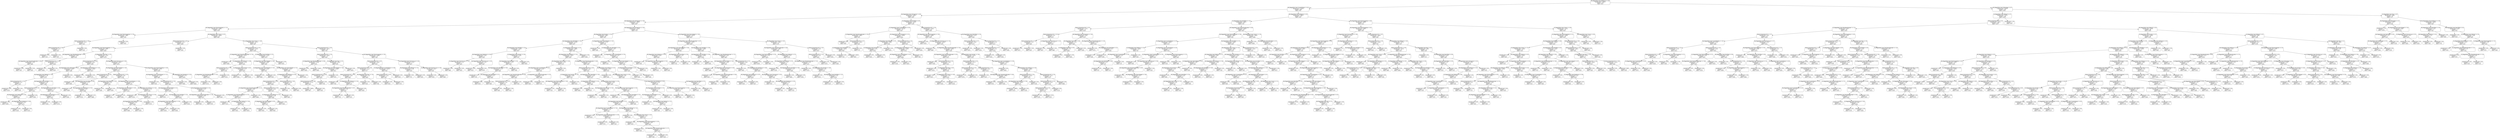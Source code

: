 digraph Tree {
node [shape=box, style="rounded", color="black", fontname="helvetica"] ;
edge [fontname="helvetica"] ;
0 [label="Me_MagpieData mean NdValence <= 0.6\nsquared_error = 1356.5\nsamples = 525\nvalue = 92.2"] ;
1 [label="Me_MagpieData mean CovalentRadius <= 0.2\nsquared_error = 1224.0\nsamples = 360\nvalue = 79.5"] ;
0 -> 1 [labeldistance=2.5, labelangle=45, headlabel="True"] ;
2 [label="Me_MagpieData mean GSmagmom <= 0.9\nsquared_error = 832.4\nsamples = 237\nvalue = 92.9"] ;
1 -> 2 ;
3 [label="Me_MagpieData mean GSmagmom <= -0.4\nsquared_error = 790.9\nsamples = 181\nvalue = 86.7"] ;
2 -> 3 ;
4 [label="Me_MagpieData mean Electronegativity <= -1.7\nsquared_error = 559.2\nsamples = 101\nvalue = 97.0"] ;
3 -> 4 ;
5 [label="Me_MagpieData mean Electronegativity <= -2.0\nsquared_error = 188.1\nsamples = 4\nvalue = 32.8"] ;
4 -> 5 ;
6 [label="Testing temperature (K) <= -0.8\nsquared_error = 61.2\nsamples = 3\nvalue = 24.2"] ;
5 -> 6 ;
7 [label="Testing temperature (K) <= -0.9\nsquared_error = 2.2\nsamples = 2\nvalue = 16.5"] ;
6 -> 7 ;
8 [label="squared_error = 0.0\nsamples = 1\nvalue = 15.0"] ;
7 -> 8 ;
9 [label="squared_error = 0.0\nsamples = 1\nvalue = 18.0"] ;
7 -> 9 ;
10 [label="squared_error = 0.0\nsamples = 1\nvalue = 32.0"] ;
6 -> 10 ;
11 [label="squared_error = 0.0\nsamples = 1\nvalue = 50.0"] ;
5 -> 11 ;
12 [label="Me_MagpieData mean Column <= 0.7\nsquared_error = 406.0\nsamples = 97\nvalue = 99.5"] ;
4 -> 12 ;
13 [label="Testing temperature (K) <= 0.5\nsquared_error = 171.7\nsamples = 52\nvalue = 108.5"] ;
12 -> 13 ;
14 [label="Me_MagpieData mean Electronegativity <= -1.5\nsquared_error = 94.9\nsamples = 51\nvalue = 109.5"] ;
13 -> 14 ;
15 [label="Me_MagpieData mean MendeleevNumber <= 0.5\nsquared_error = 80.3\nsamples = 6\nvalue = 97.9"] ;
14 -> 15 ;
16 [label="Me_MagpieData mean SpaceGroupNumber <= 0.8\nsquared_error = 53.4\nsamples = 2\nvalue = 86.8"] ;
15 -> 16 ;
17 [label="squared_error = 0.0\nsamples = 1\nvalue = 76.5"] ;
16 -> 17 ;
18 [label="squared_error = 0.0\nsamples = 1\nvalue = 92.0"] ;
16 -> 18 ;
19 [label="Testing temperature (K) <= -0.4\nsquared_error = 27.3\nsamples = 4\nvalue = 102.0"] ;
15 -> 19 ;
20 [label="squared_error = 4.1\nsamples = 2\nvalue = 104.8"] ;
19 -> 20 ;
21 [label="squared_error = 7.6\nsamples = 2\nvalue = 93.8"] ;
19 -> 21 ;
22 [label="Ce_MagpieData mean Row <= -0.7\nsquared_error = 72.0\nsamples = 45\nvalue = 111.4"] ;
14 -> 22 ;
23 [label="Testing temperature (K) <= 0.0\nsquared_error = 54.3\nsamples = 18\nvalue = 116.8"] ;
22 -> 23 ;
24 [label="Me_MagpieData mean GSbandgap <= 0.2\nsquared_error = 16.3\nsamples = 16\nvalue = 118.6"] ;
23 -> 24 ;
25 [label="Me_MagpieData mean MeltingT <= -1.3\nsquared_error = 7.9\nsamples = 14\nvalue = 117.2"] ;
24 -> 25 ;
26 [label="Testing temperature (K) <= -0.3\nsquared_error = 0.1\nsamples = 4\nvalue = 114.1"] ;
25 -> 26 ;
27 [label="squared_error = 0.0\nsamples = 1\nvalue = 115.0"] ;
26 -> 27 ;
28 [label="squared_error = 0.0\nsamples = 3\nvalue = 114.0"] ;
26 -> 28 ;
29 [label="Me_MagpieData mean NUnfilled <= 1.0\nsquared_error = 4.6\nsamples = 10\nvalue = 118.8"] ;
25 -> 29 ;
30 [label="Testing temperature (K) <= -0.3\nsquared_error = 1.2\nsamples = 7\nvalue = 120.4"] ;
29 -> 30 ;
31 [label="Me_MagpieData mean NdValence <= 0.6\nsquared_error = 0.8\nsamples = 5\nvalue = 120.8"] ;
30 -> 31 ;
32 [label="squared_error = 0.0\nsamples = 2\nvalue = 120.0"] ;
31 -> 32 ;
33 [label="Me_MagpieData mean NdValence <= 0.6\nsquared_error = 0.2\nsamples = 3\nvalue = 121.7"] ;
31 -> 33 ;
34 [label="squared_error = 0.0\nsamples = 2\nvalue = 122.0"] ;
33 -> 34 ;
35 [label="squared_error = 0.0\nsamples = 1\nvalue = 121.0"] ;
33 -> 35 ;
36 [label="squared_error = 0.0\nsamples = 2\nvalue = 119.0"] ;
30 -> 36 ;
37 [label="Me_MagpieData mean NdUnfilled <= 0.0\nsquared_error = 1.2\nsamples = 3\nvalue = 116.7"] ;
29 -> 37 ;
38 [label="Me_MagpieData mean NpValence <= 0.1\nsquared_error = 0.2\nsamples = 2\nvalue = 116.2"] ;
37 -> 38 ;
39 [label="squared_error = 0.0\nsamples = 1\nvalue = 116.0"] ;
38 -> 39 ;
40 [label="squared_error = 0.0\nsamples = 1\nvalue = 117.0"] ;
38 -> 40 ;
41 [label="squared_error = 0.0\nsamples = 1\nvalue = 119.0"] ;
37 -> 41 ;
42 [label="squared_error = 0.0\nsamples = 2\nvalue = 125.7"] ;
24 -> 42 ;
43 [label="Me_MagpieData mean NdValence <= -1.0\nsquared_error = 116.5\nsamples = 2\nvalue = 101.7"] ;
23 -> 43 ;
44 [label="squared_error = 0.0\nsamples = 1\nvalue = 94.1"] ;
43 -> 44 ;
45 [label="squared_error = 0.0\nsamples = 1\nvalue = 117.0"] ;
43 -> 45 ;
46 [label="Me_MagpieData mean GSvolume_pa <= 0.0\nsquared_error = 49.3\nsamples = 27\nvalue = 107.6"] ;
22 -> 46 ;
47 [label="Me_MagpieData mean AtomicWeight <= -0.5\nsquared_error = 31.1\nsamples = 17\nvalue = 111.0"] ;
46 -> 47 ;
48 [label="Testing temperature (K) <= 0.4\nsquared_error = 26.0\nsamples = 6\nvalue = 105.0"] ;
47 -> 48 ;
49 [label="squared_error = 0.0\nsamples = 1\nvalue = 100.0"] ;
48 -> 49 ;
50 [label="Me_MagpieData mean NsUnfilled <= 0.9\nsquared_error = 17.5\nsamples = 5\nvalue = 108.0"] ;
48 -> 50 ;
51 [label="squared_error = 0.0\nsamples = 1\nvalue = 100.9"] ;
50 -> 51 ;
52 [label="Me_MagpieData mean NdValence <= -0.1\nsquared_error = 6.0\nsamples = 4\nvalue = 109.8"] ;
50 -> 52 ;
53 [label="squared_error = 5.1\nsamples = 2\nvalue = 111.6"] ;
52 -> 53 ;
54 [label="squared_error = 0.1\nsamples = 2\nvalue = 108.0"] ;
52 -> 54 ;
55 [label="Testing temperature (K) <= -0.3\nsquared_error = 8.9\nsamples = 11\nvalue = 113.8"] ;
47 -> 55 ;
56 [label="Me_MagpieData mean NValence <= 0.4\nsquared_error = 0.2\nsamples = 3\nvalue = 118.2"] ;
55 -> 56 ;
57 [label="squared_error = 0.0\nsamples = 2\nvalue = 118.0"] ;
56 -> 57 ;
58 [label="squared_error = 0.0\nsamples = 1\nvalue = 119.0"] ;
56 -> 58 ;
59 [label="Me_MagpieData mean CovalentRadius <= -0.8\nsquared_error = 3.6\nsamples = 8\nvalue = 112.4"] ;
55 -> 59 ;
60 [label="Me_MagpieData mean NsUnfilled <= -0.5\nsquared_error = 0.1\nsamples = 3\nvalue = 114.2"] ;
59 -> 60 ;
61 [label="squared_error = 0.0\nsamples = 1\nvalue = 115.0"] ;
60 -> 61 ;
62 [label="squared_error = 0.0\nsamples = 2\nvalue = 114.0"] ;
60 -> 62 ;
63 [label="Me_MagpieData mean NValence <= -0.2\nsquared_error = 1.6\nsamples = 5\nvalue = 110.9"] ;
59 -> 63 ;
64 [label="squared_error = 0.0\nsamples = 1\nvalue = 113.4"] ;
63 -> 64 ;
65 [label="Me_MagpieData mean Column <= -0.0\nsquared_error = 0.6\nsamples = 4\nvalue = 110.5"] ;
63 -> 65 ;
66 [label="Me_MagpieData mean NValence <= -0.0\nsquared_error = 0.3\nsamples = 2\nvalue = 109.4"] ;
65 -> 66 ;
67 [label="squared_error = 0.0\nsamples = 1\nvalue = 108.9"] ;
66 -> 67 ;
68 [label="squared_error = -0.0\nsamples = 1\nvalue = 110.0"] ;
66 -> 68 ;
69 [label="squared_error = -0.0\nsamples = 2\nvalue = 111.0"] ;
65 -> 69 ;
70 [label="Me_MagpieData mean Electronegativity <= -0.4\nsquared_error = 27.8\nsamples = 10\nvalue = 101.9"] ;
46 -> 70 ;
71 [label="Me_MagpieData mean CovalentRadius <= -1.1\nsquared_error = 14.3\nsamples = 8\nvalue = 98.9"] ;
70 -> 71 ;
72 [label="squared_error = 0.0\nsamples = 1\nvalue = 93.0"] ;
71 -> 72 ;
73 [label="Testing temperature (K) <= -0.3\nsquared_error = 11.6\nsamples = 7\nvalue = 99.6"] ;
71 -> 73 ;
74 [label="Me_MagpieData mean NpUnfilled <= 1.1\nsquared_error = 7.0\nsamples = 4\nvalue = 101.8"] ;
73 -> 74 ;
75 [label="squared_error = 0.0\nsamples = 1\nvalue = 97.0"] ;
74 -> 75 ;
76 [label="Me_MagpieData mean NUnfilled <= 1.0\nsquared_error = 1.5\nsamples = 3\nvalue = 103.0"] ;
74 -> 76 ;
77 [label="Me_MagpieData mean Electronegativity <= -0.4\nsquared_error = 0.2\nsamples = 2\nvalue = 103.7"] ;
76 -> 77 ;
78 [label="squared_error = 0.0\nsamples = 1\nvalue = 103.0"] ;
77 -> 78 ;
79 [label="squared_error = 0.0\nsamples = 1\nvalue = 104.0"] ;
77 -> 79 ;
80 [label="squared_error = 0.0\nsamples = 1\nvalue = 101.0"] ;
76 -> 80 ;
81 [label="Me_MagpieData mean NUnfilled <= 1.0\nsquared_error = 3.2\nsamples = 3\nvalue = 96.8"] ;
73 -> 81 ;
82 [label="Me_MagpieData mean SpaceGroupNumber <= -1.9\nsquared_error = 0.9\nsamples = 2\nvalue = 97.7"] ;
81 -> 82 ;
83 [label="squared_error = 0.0\nsamples = 1\nvalue = 99.0"] ;
82 -> 83 ;
84 [label="squared_error = 0.0\nsamples = 1\nvalue = 97.0"] ;
82 -> 84 ;
85 [label="squared_error = 0.0\nsamples = 1\nvalue = 94.0"] ;
81 -> 85 ;
86 [label="Me_MagpieData mean NpValence <= 0.3\nsquared_error = 2.2\nsamples = 2\nvalue = 107.8"] ;
70 -> 86 ;
87 [label="squared_error = 0.0\nsamples = 1\nvalue = 109.0"] ;
86 -> 87 ;
88 [label="squared_error = 0.0\nsamples = 1\nvalue = 106.0"] ;
86 -> 88 ;
89 [label="squared_error = 0.0\nsamples = 1\nvalue = 30.0"] ;
13 -> 89 ;
90 [label="Ce_MagpieData mean Column <= -0.0\nsquared_error = 477.3\nsamples = 45\nvalue = 89.7"] ;
12 -> 90 ;
91 [label="Testing temperature (K) <= -0.7\nsquared_error = 219.5\nsamples = 21\nvalue = 103.9"] ;
90 -> 91 ;
92 [label="Ce_MagpieData mean SpaceGroupNumber <= -1.6\nsquared_error = 111.7\nsamples = 6\nvalue = 120.0"] ;
91 -> 92 ;
93 [label="squared_error = 0.0\nsamples = 1\nvalue = 148.0"] ;
92 -> 93 ;
94 [label="Ce_MagpieData mean MeltingT <= -0.8\nsquared_error = 15.6\nsamples = 5\nvalue = 116.5"] ;
92 -> 94 ;
95 [label="Testing temperature (K) <= -1.0\nsquared_error = 6.1\nsamples = 3\nvalue = 114.0"] ;
94 -> 95 ;
96 [label="Ce_MagpieData mean MendeleevNumber <= -0.1\nsquared_error = 6.7\nsamples = 2\nvalue = 115.2"] ;
95 -> 96 ;
97 [label="squared_error = 0.0\nsamples = 1\nvalue = 117.0"] ;
96 -> 97 ;
98 [label="squared_error = 0.0\nsamples = 1\nvalue = 111.5"] ;
96 -> 98 ;
99 [label="squared_error = 0.0\nsamples = 1\nvalue = 112.2"] ;
95 -> 99 ;
100 [label="Ce_MagpieData mean Number <= 0.2\nsquared_error = 2.7\nsamples = 2\nvalue = 120.7"] ;
94 -> 100 ;
101 [label="squared_error = 0.0\nsamples = 1\nvalue = 118.4"] ;
100 -> 101 ;
102 [label="squared_error = -0.0\nsamples = 1\nvalue = 121.9"] ;
100 -> 102 ;
103 [label="Ce_MagpieData mean NUnfilled <= 1.5\nsquared_error = 114.1\nsamples = 15\nvalue = 97.3"] ;
91 -> 103 ;
104 [label="Ce_MagpieData mean AtomicWeight <= -0.6\nsquared_error = 60.8\nsamples = 14\nvalue = 99.0"] ;
103 -> 104 ;
105 [label="Ce_MagpieData mean CovalentRadius <= -0.1\nsquared_error = 10.9\nsamples = 2\nvalue = 92.7"] ;
104 -> 105 ;
106 [label="squared_error = 0.0\nsamples = 1\nvalue = 88.0"] ;
105 -> 106 ;
107 [label="squared_error = 0.0\nsamples = 1\nvalue = 95.0"] ;
105 -> 107 ;
108 [label="Me_MagpieData mean AtomicWeight <= -1.3\nsquared_error = 61.4\nsamples = 12\nvalue = 100.0"] ;
104 -> 108 ;
109 [label="Ce_MagpieData mean NdValence <= 0.6\nsquared_error = 61.0\nsamples = 11\nvalue = 98.0"] ;
108 -> 109 ;
110 [label="Testing temperature (K) <= -0.4\nsquared_error = 47.3\nsamples = 9\nvalue = 100.5"] ;
109 -> 110 ;
111 [label="Ce_MagpieData mean SpaceGroupNumber <= 1.2\nsquared_error = 20.2\nsamples = 4\nvalue = 106.2"] ;
110 -> 111 ;
112 [label="Ce_MagpieData mean MendeleevNumber <= -1.3\nsquared_error = 13.3\nsamples = 3\nvalue = 107.7"] ;
111 -> 112 ;
113 [label="squared_error = 0.0\nsamples = 1\nvalue = 111.3"] ;
112 -> 113 ;
114 [label="Ce_MagpieData mean MeltingT <= -0.9\nsquared_error = 1.1\nsamples = 2\nvalue = 104.2"] ;
112 -> 114 ;
115 [label="squared_error = 0.0\nsamples = 1\nvalue = 103.1"] ;
114 -> 115 ;
116 [label="squared_error = 0.0\nsamples = 1\nvalue = 105.2"] ;
114 -> 116 ;
117 [label="squared_error = 0.0\nsamples = 1\nvalue = 100.0"] ;
111 -> 117 ;
118 [label="Testing temperature (K) <= 0.0\nsquared_error = 20.0\nsamples = 5\nvalue = 95.7"] ;
110 -> 118 ;
119 [label="Ce_MagpieData mean MeltingT <= -0.7\nsquared_error = 5.6\nsamples = 4\nvalue = 98.6"] ;
118 -> 119 ;
120 [label="Ce_MagpieData mean AtomicWeight <= 0.5\nsquared_error = 1.5\nsamples = 3\nvalue = 97.3"] ;
119 -> 120 ;
121 [label="squared_error = 0.0\nsamples = 1\nvalue = 95.6"] ;
120 -> 121 ;
122 [label="squared_error = 0.0\nsamples = 2\nvalue = 98.2"] ;
120 -> 122 ;
123 [label="squared_error = -0.0\nsamples = 1\nvalue = 102.2"] ;
119 -> 123 ;
124 [label="squared_error = 0.0\nsamples = 1\nvalue = 90.0"] ;
118 -> 124 ;
125 [label="Testing temperature (K) <= -0.4\nsquared_error = 8.0\nsamples = 2\nvalue = 89.0"] ;
109 -> 125 ;
126 [label="squared_error = 0.0\nsamples = 1\nvalue = 91.0"] ;
125 -> 126 ;
127 [label="squared_error = 0.0\nsamples = 1\nvalue = 85.0"] ;
125 -> 127 ;
128 [label="squared_error = -0.0\nsamples = 1\nvalue = 107.0"] ;
108 -> 128 ;
129 [label="squared_error = -0.0\nsamples = 1\nvalue = 63.0"] ;
103 -> 129 ;
130 [label="Testing temperature (K) <= -0.5\nsquared_error = 407.1\nsamples = 24\nvalue = 79.1"] ;
90 -> 130 ;
131 [label="Testing temperature (K) <= -1.0\nsquared_error = 395.3\nsamples = 11\nvalue = 94.1"] ;
130 -> 131 ;
132 [label="Ce_MagpieData mean MendeleevNumber <= 0.8\nsquared_error = 378.0\nsamples = 3\nvalue = 121.0"] ;
131 -> 132 ;
133 [label="squared_error = 0.0\nsamples = 1\nvalue = 103.0"] ;
132 -> 133 ;
134 [label="squared_error = 324.0\nsamples = 2\nvalue = 130.0"] ;
132 -> 134 ;
135 [label="Ce_MagpieData mean Row <= -0.7\nsquared_error = 193.2\nsamples = 8\nvalue = 87.8"] ;
131 -> 135 ;
136 [label="Me_MagpieData mean AtomicWeight <= -0.8\nsquared_error = 179.0\nsamples = 7\nvalue = 85.1"] ;
135 -> 136 ;
137 [label="Testing temperature (K) <= -0.6\nsquared_error = 181.3\nsamples = 6\nvalue = 83.9"] ;
136 -> 137 ;
138 [label="Testing temperature (K) <= -0.8\nsquared_error = 177.6\nsamples = 5\nvalue = 85.4"] ;
137 -> 138 ;
139 [label="squared_error = 194.8\nsamples = 4\nvalue = 82.7"] ;
138 -> 139 ;
140 [label="squared_error = 0.0\nsamples = 1\nvalue = 95.0"] ;
138 -> 140 ;
141 [label="squared_error = 0.0\nsamples = 1\nvalue = 70.0"] ;
137 -> 141 ;
142 [label="squared_error = 0.0\nsamples = 1\nvalue = 97.0"] ;
136 -> 142 ;
143 [label="squared_error = 0.0\nsamples = 1\nvalue = 103.0"] ;
135 -> 143 ;
144 [label="Me_MagpieData mean Electronegativity <= -0.5\nsquared_error = 193.0\nsamples = 13\nvalue = 70.0"] ;
130 -> 144 ;
145 [label="Testing temperature (K) <= 0.3\nsquared_error = 144.1\nsamples = 9\nvalue = 64.5"] ;
144 -> 145 ;
146 [label="Testing temperature (K) <= 0.0\nsquared_error = 32.6\nsamples = 6\nvalue = 71.7"] ;
145 -> 146 ;
147 [label="Testing temperature (K) <= -0.3\nsquared_error = 19.0\nsamples = 4\nvalue = 69.6"] ;
146 -> 147 ;
148 [label="squared_error = 0.0\nsamples = 1\nvalue = 76.0"] ;
147 -> 148 ;
149 [label="Ce_MagpieData mean NValence <= -0.3\nsquared_error = 7.2\nsamples = 3\nvalue = 67.5"] ;
147 -> 149 ;
150 [label="Me_MagpieData mean MendeleevNumber <= 0.7\nsquared_error = 5.8\nsamples = 2\nvalue = 68.2"] ;
149 -> 150 ;
151 [label="squared_error = 0.0\nsamples = 1\nvalue = 73.0"] ;
150 -> 151 ;
152 [label="squared_error = 0.0\nsamples = 1\nvalue = 67.0"] ;
150 -> 152 ;
153 [label="squared_error = 0.0\nsamples = 1\nvalue = 64.0"] ;
149 -> 153 ;
154 [label="Me_MagpieData mean Row <= -1.6\nsquared_error = 1.0\nsamples = 2\nvalue = 80.0"] ;
146 -> 154 ;
155 [label="squared_error = 0.0\nsamples = 1\nvalue = 81.0"] ;
154 -> 155 ;
156 [label="squared_error = 0.0\nsamples = 1\nvalue = 79.0"] ;
154 -> 156 ;
157 [label="Ce_MagpieData mean CovalentRadius <= -0.8\nsquared_error = 147.4\nsamples = 3\nvalue = 56.6"] ;
145 -> 157 ;
158 [label="Testing temperature (K) <= 0.5\nsquared_error = 14.2\nsamples = 2\nvalue = 39.7"] ;
157 -> 158 ;
159 [label="squared_error = 0.0\nsamples = 1\nvalue = 45.0"] ;
158 -> 159 ;
160 [label="squared_error = 0.0\nsamples = 1\nvalue = 37.0"] ;
158 -> 160 ;
161 [label="squared_error = 0.0\nsamples = 1\nvalue = 65.0"] ;
157 -> 161 ;
162 [label="Me_MagpieData mean GSvolume_pa <= 0.0\nsquared_error = 27.9\nsamples = 4\nvalue = 84.7"] ;
144 -> 162 ;
163 [label="Me_MagpieData mean MeltingT <= -1.3\nsquared_error = 5.8\nsamples = 2\nvalue = 81.8"] ;
162 -> 163 ;
164 [label="squared_error = 0.0\nsamples = 1\nvalue = 77.0"] ;
163 -> 164 ;
165 [label="squared_error = 0.0\nsamples = 1\nvalue = 83.0"] ;
163 -> 165 ;
166 [label="Ce_MagpieData mean GSvolume_pa <= -0.6\nsquared_error = 9.0\nsamples = 2\nvalue = 92.0"] ;
162 -> 166 ;
167 [label="squared_error = 0.0\nsamples = 1\nvalue = 95.0"] ;
166 -> 167 ;
168 [label="squared_error = 0.0\nsamples = 1\nvalue = 89.0"] ;
166 -> 168 ;
169 [label="Me_MagpieData mean GSmagmom <= -0.3\nsquared_error = 775.6\nsamples = 80\nvalue = 73.3"] ;
3 -> 169 ;
170 [label="Me_MagpieData mean Number <= -0.2\nsquared_error = 380.1\nsamples = 49\nvalue = 59.1"] ;
169 -> 170 ;
171 [label="Me_MagpieData mean NdUnfilled <= -0.5\nsquared_error = 279.8\nsamples = 43\nvalue = 63.7"] ;
170 -> 171 ;
172 [label="Me_MagpieData mean NUnfilled <= 1.0\nsquared_error = 149.0\nsamples = 10\nvalue = 80.7"] ;
171 -> 172 ;
173 [label="Me_MagpieData mean NdValence <= 0.6\nsquared_error = 14.2\nsamples = 4\nvalue = 93.6"] ;
172 -> 173 ;
174 [label="Ce_MagpieData mean GSvolume_pa <= -0.3\nsquared_error = 2.2\nsamples = 2\nvalue = 96.5"] ;
173 -> 174 ;
175 [label="squared_error = 0.0\nsamples = 1\nvalue = 98.0"] ;
174 -> 175 ;
176 [label="squared_error = 0.0\nsamples = 1\nvalue = 95.0"] ;
174 -> 176 ;
177 [label="Me_MagpieData mean GSvolume_pa <= -0.5\nsquared_error = 3.6\nsamples = 2\nvalue = 89.7"] ;
173 -> 177 ;
178 [label="squared_error = 0.0\nsamples = 1\nvalue = 91.0"] ;
177 -> 178 ;
179 [label="squared_error = 0.0\nsamples = 1\nvalue = 87.0"] ;
177 -> 179 ;
180 [label="Ce_MagpieData mean Number <= -0.4\nsquared_error = 25.8\nsamples = 6\nvalue = 70.7"] ;
172 -> 180 ;
181 [label="Me_MagpieData mean NUnfilled <= 1.0\nsquared_error = 17.0\nsamples = 5\nvalue = 69.6"] ;
180 -> 181 ;
182 [label="Me_MagpieData mean NdUnfilled <= -0.5\nsquared_error = 7.9\nsamples = 4\nvalue = 68.4"] ;
181 -> 182 ;
183 [label="squared_error = 0.1\nsamples = 2\nvalue = 72.4"] ;
182 -> 183 ;
184 [label="Me_MagpieData mean NpUnfilled <= 1.1\nsquared_error = 2.2\nsamples = 2\nvalue = 66.8"] ;
182 -> 184 ;
185 [label="squared_error = 0.0\nsamples = 1\nvalue = 65.0"] ;
184 -> 185 ;
186 [label="squared_error = 0.0\nsamples = 1\nvalue = 68.0"] ;
184 -> 186 ;
187 [label="squared_error = 0.0\nsamples = 1\nvalue = 78.0"] ;
181 -> 187 ;
188 [label="squared_error = 0.0\nsamples = 1\nvalue = 80.0"] ;
180 -> 188 ;
189 [label="Ce_MagpieData mean Number <= 1.2\nsquared_error = 198.4\nsamples = 33\nvalue = 58.2"] ;
171 -> 189 ;
190 [label="Me_MagpieData mean NValence <= -0.1\nsquared_error = 125.7\nsamples = 32\nvalue = 56.9"] ;
189 -> 190 ;
191 [label="Me_MagpieData mean Number <= -0.4\nsquared_error = 73.3\nsamples = 6\nvalue = 41.4"] ;
190 -> 191 ;
192 [label="Me_MagpieData mean CovalentRadius <= 0.2\nsquared_error = 12.0\nsamples = 5\nvalue = 44.2"] ;
191 -> 192 ;
193 [label="Me_MagpieData mean SpaceGroupNumber <= 0.8\nsquared_error = 2.5\nsamples = 3\nvalue = 46.0"] ;
192 -> 193 ;
194 [label="Testing temperature (K) <= 0.1\nsquared_error = 0.6\nsamples = 2\nvalue = 45.4"] ;
193 -> 194 ;
195 [label="squared_error = 0.0\nsamples = 1\nvalue = 46.0"] ;
194 -> 195 ;
196 [label="squared_error = -0.0\nsamples = 1\nvalue = 44.4"] ;
194 -> 196 ;
197 [label="squared_error = 0.0\nsamples = 1\nvalue = 49.1"] ;
193 -> 197 ;
198 [label="Ce_MagpieData mean SpaceGroupNumber <= 1.0\nsquared_error = 1.6\nsamples = 2\nvalue = 38.8"] ;
192 -> 198 ;
199 [label="squared_error = 0.0\nsamples = 1\nvalue = 40.0"] ;
198 -> 199 ;
200 [label="squared_error = 0.0\nsamples = 1\nvalue = 37.5"] ;
198 -> 200 ;
201 [label="squared_error = 0.0\nsamples = 1\nvalue = 19.0"] ;
191 -> 201 ;
202 [label="Ce_MagpieData mean MendeleevNumber <= 0.8\nsquared_error = 70.7\nsamples = 26\nvalue = 60.5"] ;
190 -> 202 ;
203 [label="Testing temperature (K) <= -0.3\nsquared_error = 67.7\nsamples = 17\nvalue = 63.2"] ;
202 -> 203 ;
204 [label="Ce_MagpieData mean Number <= -0.4\nsquared_error = 30.4\nsamples = 3\nvalue = 72.0"] ;
203 -> 204 ;
205 [label="Me_MagpieData mean Electronegativity <= -0.4\nsquared_error = 0.2\nsamples = 2\nvalue = 74.8"] ;
204 -> 205 ;
206 [label="squared_error = 0.0\nsamples = 1\nvalue = 75.0"] ;
205 -> 206 ;
207 [label="squared_error = 0.0\nsamples = 1\nvalue = 74.0"] ;
205 -> 207 ;
208 [label="squared_error = 0.0\nsamples = 1\nvalue = 61.0"] ;
204 -> 208 ;
209 [label="Me_MagpieData mean NdUnfilled <= -0.5\nsquared_error = 53.5\nsamples = 14\nvalue = 61.1"] ;
203 -> 209 ;
210 [label="Ce_MagpieData mean MeltingT <= -0.3\nsquared_error = 127.7\nsamples = 2\nvalue = 68.4"] ;
209 -> 210 ;
211 [label="squared_error = 0.0\nsamples = 1\nvalue = 88.0"] ;
210 -> 211 ;
212 [label="squared_error = 0.0\nsamples = 1\nvalue = 61.9"] ;
210 -> 212 ;
213 [label="Me_MagpieData mean Number <= -0.4\nsquared_error = 20.3\nsamples = 12\nvalue = 59.3"] ;
209 -> 213 ;
214 [label="Me_MagpieData mean Number <= -0.4\nsquared_error = 0.4\nsamples = 2\nvalue = 50.6"] ;
213 -> 214 ;
215 [label="squared_error = 0.0\nsamples = 1\nvalue = 51.3"] ;
214 -> 215 ;
216 [label="squared_error = 0.0\nsamples = 1\nvalue = 50.0"] ;
214 -> 216 ;
217 [label="Me_MagpieData mean Electronegativity <= -0.5\nsquared_error = 11.6\nsamples = 10\nvalue = 60.5"] ;
213 -> 217 ;
218 [label="squared_error = 0.0\nsamples = 1\nvalue = 56.0"] ;
217 -> 218 ;
219 [label="Me_MagpieData mean NsUnfilled <= 1.4\nsquared_error = 9.8\nsamples = 9\nvalue = 61.2"] ;
217 -> 219 ;
220 [label="Me_MagpieData mean NUnfilled <= 1.1\nsquared_error = 8.5\nsamples = 8\nvalue = 60.8"] ;
219 -> 220 ;
221 [label="Me_MagpieData mean CovalentRadius <= -1.0\nsquared_error = 6.4\nsamples = 3\nvalue = 58.4"] ;
220 -> 221 ;
222 [label="squared_error = 0.0\nsamples = 1\nvalue = 62.0"] ;
221 -> 222 ;
223 [label="Me_MagpieData mean MendeleevNumber <= -0.0\nsquared_error = 0.1\nsamples = 2\nvalue = 56.6"] ;
221 -> 223 ;
224 [label="squared_error = 0.0\nsamples = 1\nvalue = 57.0"] ;
223 -> 224 ;
225 [label="squared_error = 0.0\nsamples = 1\nvalue = 56.3"] ;
223 -> 225 ;
226 [label="Me_MagpieData mean MeltingT <= -1.2\nsquared_error = 6.8\nsamples = 5\nvalue = 61.5"] ;
220 -> 226 ;
227 [label="squared_error = 0.0\nsamples = 1\nvalue = 64.8"] ;
226 -> 227 ;
228 [label="Me_MagpieData mean Column <= 0.3\nsquared_error = 6.1\nsamples = 4\nvalue = 61.1"] ;
226 -> 228 ;
229 [label="squared_error = 0.0\nsamples = 1\nvalue = 63.0"] ;
228 -> 229 ;
230 [label="Me_MagpieData mean Electronegativity <= -0.5\nsquared_error = 6.4\nsamples = 3\nvalue = 60.0"] ;
228 -> 230 ;
231 [label="squared_error = 0.0\nsamples = 1\nvalue = 56.0"] ;
230 -> 231 ;
232 [label="Me_MagpieData mean SpaceGroupNumber <= -1.7\nsquared_error = 3.0\nsamples = 2\nvalue = 61.0"] ;
230 -> 232 ;
233 [label="squared_error = 0.0\nsamples = 1\nvalue = 58.0"] ;
232 -> 233 ;
234 [label="squared_error = 0.0\nsamples = 1\nvalue = 62.0"] ;
232 -> 234 ;
235 [label="squared_error = 0.0\nsamples = 1\nvalue = 66.0"] ;
219 -> 235 ;
236 [label="Me_MagpieData mean NValence <= 0.1\nsquared_error = 37.4\nsamples = 9\nvalue = 55.4"] ;
202 -> 236 ;
237 [label="squared_error = 0.0\nsamples = 1\nvalue = 36.0"] ;
236 -> 237 ;
238 [label="Me_MagpieData mean Column <= 0.5\nsquared_error = 9.0\nsamples = 8\nvalue = 56.9"] ;
236 -> 238 ;
239 [label="Me_MagpieData mean NpValence <= 0.3\nsquared_error = 2.8\nsamples = 6\nvalue = 55.5"] ;
238 -> 239 ;
240 [label="Me_MagpieData mean NUnfilled <= 1.2\nsquared_error = 1.1\nsamples = 4\nvalue = 54.6"] ;
239 -> 240 ;
241 [label="Me_MagpieData mean NUnfilled <= 1.1\nsquared_error = 0.2\nsamples = 3\nvalue = 55.2"] ;
240 -> 241 ;
242 [label="squared_error = 0.0\nsamples = 1\nvalue = 55.0"] ;
241 -> 242 ;
243 [label="Me_MagpieData mean MeltingT <= -1.1\nsquared_error = 0.2\nsamples = 2\nvalue = 55.5"] ;
241 -> 243 ;
244 [label="squared_error = 0.0\nsamples = 1\nvalue = 56.0"] ;
243 -> 244 ;
245 [label="squared_error = 0.0\nsamples = 1\nvalue = 55.0"] ;
243 -> 245 ;
246 [label="squared_error = 0.0\nsamples = 1\nvalue = 53.0"] ;
240 -> 246 ;
247 [label="Me_MagpieData mean Electronegativity <= -0.4\nsquared_error = 0.2\nsamples = 2\nvalue = 57.7"] ;
239 -> 247 ;
248 [label="squared_error = 0.0\nsamples = 1\nvalue = 58.0"] ;
247 -> 248 ;
249 [label="squared_error = 0.0\nsamples = 1\nvalue = 57.0"] ;
247 -> 249 ;
250 [label="Me_MagpieData mean NpUnfilled <= 1.1\nsquared_error = 0.2\nsamples = 2\nvalue = 61.7"] ;
238 -> 250 ;
251 [label="squared_error = 0.0\nsamples = 1\nvalue = 61.0"] ;
250 -> 251 ;
252 [label="squared_error = 0.0\nsamples = 1\nvalue = 62.0"] ;
250 -> 252 ;
253 [label="squared_error = -0.0\nsamples = 1\nvalue = 118.9"] ;
189 -> 253 ;
254 [label="Ce_MagpieData mean CovalentRadius <= -0.1\nsquared_error = 17.6\nsamples = 6\nvalue = 29.3"] ;
170 -> 254 ;
255 [label="squared_error = 0.0\nsamples = 1\nvalue = 39.0"] ;
254 -> 255 ;
256 [label="Ce_MagpieData mean NfUnfilled <= 0.3\nsquared_error = 8.0\nsamples = 5\nvalue = 28.2"] ;
254 -> 256 ;
257 [label="squared_error = 0.0\nsamples = 1\nvalue = 22.0"] ;
256 -> 257 ;
258 [label="Ce_MagpieData mean CovalentRadius <= 1.9\nsquared_error = 3.5\nsamples = 4\nvalue = 29.0"] ;
256 -> 258 ;
259 [label="squared_error = 0.0\nsamples = 1\nvalue = 32.0"] ;
258 -> 259 ;
260 [label="Ce_MagpieData mean AtomicWeight <= 2.6\nsquared_error = 0.7\nsamples = 3\nvalue = 28.0"] ;
258 -> 260 ;
261 [label="Ce_MagpieData mean NUnfilled <= 0.1\nsquared_error = 0.2\nsamples = 2\nvalue = 28.5"] ;
260 -> 261 ;
262 [label="squared_error = 0.0\nsamples = 1\nvalue = 29.0"] ;
261 -> 262 ;
263 [label="squared_error = 0.0\nsamples = 1\nvalue = 28.0"] ;
261 -> 263 ;
264 [label="squared_error = 0.0\nsamples = 1\nvalue = 27.0"] ;
260 -> 264 ;
265 [label="Me_MagpieData mean AtomicWeight <= -0.4\nsquared_error = 547.9\nsamples = 31\nvalue = 96.7"] ;
169 -> 265 ;
266 [label="Me_MagpieData mean SpaceGroupNumber <= 0.7\nsquared_error = 270.3\nsamples = 18\nvalue = 80.9"] ;
265 -> 266 ;
267 [label="Me_MagpieData mean AtomicWeight <= -0.6\nsquared_error = 56.8\nsamples = 5\nvalue = 66.6"] ;
266 -> 267 ;
268 [label="Me_MagpieData mean NdValence <= -0.3\nsquared_error = 25.6\nsamples = 3\nvalue = 60.0"] ;
267 -> 268 ;
269 [label="squared_error = 0.0\nsamples = 1\nvalue = 50.0"] ;
268 -> 269 ;
270 [label="Me_MagpieData mean Electronegativity <= -0.1\nsquared_error = 0.8\nsamples = 2\nvalue = 62.5"] ;
268 -> 270 ;
271 [label="squared_error = 0.0\nsamples = 1\nvalue = 61.0"] ;
270 -> 271 ;
272 [label="squared_error = 0.0\nsamples = 1\nvalue = 63.0"] ;
270 -> 272 ;
273 [label="Me_MagpieData mean NsUnfilled <= -0.4\nsquared_error = 1.0\nsamples = 2\nvalue = 73.2"] ;
267 -> 273 ;
274 [label="squared_error = 0.0\nsamples = 1\nvalue = 72.0"] ;
273 -> 274 ;
275 [label="squared_error = 0.0\nsamples = 1\nvalue = 74.0"] ;
273 -> 275 ;
276 [label="Me_MagpieData mean NUnfilled <= -0.9\nsquared_error = 196.6\nsamples = 13\nvalue = 89.8"] ;
266 -> 276 ;
277 [label="Me_MagpieData mean NUnfilled <= -0.9\nsquared_error = 378.3\nsamples = 2\nvalue = 114.6"] ;
276 -> 277 ;
278 [label="squared_error = 0.0\nsamples = 1\nvalue = 95.1"] ;
277 -> 278 ;
279 [label="squared_error = 0.0\nsamples = 1\nvalue = 134.0"] ;
277 -> 279 ;
280 [label="Me_MagpieData mean MendeleevNumber <= -1.1\nsquared_error = 70.7\nsamples = 11\nvalue = 86.3"] ;
276 -> 280 ;
281 [label="Me_MagpieData mean NsUnfilled <= -0.3\nsquared_error = 49.0\nsamples = 4\nvalue = 94.2"] ;
280 -> 281 ;
282 [label="squared_error = 0.0\nsamples = 1\nvalue = 108.0"] ;
281 -> 282 ;
283 [label="Me_MagpieData mean GSmagmom <= 0.6\nsquared_error = 1.7\nsamples = 3\nvalue = 90.8"] ;
281 -> 283 ;
284 [label="squared_error = 0.0\nsamples = 1\nvalue = 92.0"] ;
283 -> 284 ;
285 [label="Me_MagpieData mean SpaceGroupNumber <= 0.8\nsquared_error = 0.2\nsamples = 2\nvalue = 89.5"] ;
283 -> 285 ;
286 [label="squared_error = 0.0\nsamples = 1\nvalue = 89.0"] ;
285 -> 286 ;
287 [label="squared_error = 0.0\nsamples = 1\nvalue = 90.0"] ;
285 -> 287 ;
288 [label="Testing temperature (K) <= 1.2\nsquared_error = 28.4\nsamples = 7\nvalue = 81.9"] ;
280 -> 288 ;
289 [label="squared_error = 0.0\nsamples = 1\nvalue = 94.0"] ;
288 -> 289 ;
290 [label="Me_MagpieData mean NpValence <= -0.6\nsquared_error = 11.3\nsamples = 6\nvalue = 80.4"] ;
288 -> 290 ;
291 [label="Me_MagpieData mean NpValence <= -0.7\nsquared_error = 0.0\nsamples = 3\nvalue = 82.9"] ;
290 -> 291 ;
292 [label="squared_error = 0.0\nsamples = 2\nvalue = 83.0"] ;
291 -> 292 ;
293 [label="squared_error = 0.0\nsamples = 1\nvalue = 82.7"] ;
291 -> 293 ;
294 [label="Me_MagpieData mean GSmagmom <= 0.3\nsquared_error = 0.3\nsamples = 3\nvalue = 76.0"] ;
290 -> 294 ;
295 [label="squared_error = 0.0\nsamples = 1\nvalue = 76.7"] ;
294 -> 295 ;
296 [label="Me_MagpieData mean NpValence <= -0.5\nsquared_error = 0.1\nsamples = 2\nvalue = 75.7"] ;
294 -> 296 ;
297 [label="squared_error = 0.0\nsamples = 1\nvalue = 76.0"] ;
296 -> 297 ;
298 [label="squared_error = -0.0\nsamples = 1\nvalue = 75.4"] ;
296 -> 298 ;
299 [label="Me_MagpieData mean Column <= -0.1\nsquared_error = 156.7\nsamples = 13\nvalue = 117.4"] ;
265 -> 299 ;
300 [label="Me_MagpieData mean SpaceGroupNumber <= 0.8\nsquared_error = 18.4\nsamples = 10\nvalue = 109.5"] ;
299 -> 300 ;
301 [label="Me_MagpieData mean Electronegativity <= 1.0\nsquared_error = 7.0\nsamples = 2\nvalue = 102.0"] ;
300 -> 301 ;
302 [label="squared_error = 0.0\nsamples = 1\nvalue = 103.9"] ;
301 -> 302 ;
303 [label="squared_error = -0.0\nsamples = 1\nvalue = 98.3"] ;
301 -> 303 ;
304 [label="Me_MagpieData mean MeltingT <= 1.3\nsquared_error = 2.1\nsamples = 8\nvalue = 111.6"] ;
300 -> 304 ;
305 [label="Me_MagpieData mean MeltingT <= 1.3\nsquared_error = 2.7\nsamples = 3\nvalue = 110.0"] ;
304 -> 305 ;
306 [label="squared_error = 0.0\nsamples = 1\nvalue = 112.0"] ;
305 -> 306 ;
307 [label="Me_MagpieData mean NsUnfilled <= -0.6\nsquared_error = 1.0\nsamples = 2\nvalue = 109.0"] ;
305 -> 307 ;
308 [label="squared_error = 0.0\nsamples = 1\nvalue = 108.0"] ;
307 -> 308 ;
309 [label="squared_error = 0.0\nsamples = 1\nvalue = 110.0"] ;
307 -> 309 ;
310 [label="Me_MagpieData mean MendeleevNumber <= -1.2\nsquared_error = 0.6\nsamples = 5\nvalue = 112.1"] ;
304 -> 310 ;
311 [label="squared_error = 0.0\nsamples = 1\nvalue = 111.0"] ;
310 -> 311 ;
312 [label="Me_MagpieData mean Number <= -0.0\nsquared_error = 0.2\nsamples = 4\nvalue = 112.5"] ;
310 -> 312 ;
313 [label="squared_error = 0.0\nsamples = 1\nvalue = 112.0"] ;
312 -> 313 ;
314 [label="Me_MagpieData mean NUnfilled <= -1.5\nsquared_error = 0.2\nsamples = 3\nvalue = 112.8"] ;
312 -> 314 ;
315 [label="squared_error = 0.2\nsamples = 2\nvalue = 112.7"] ;
314 -> 315 ;
316 [label="squared_error = 0.0\nsamples = 1\nvalue = 113.0"] ;
314 -> 316 ;
317 [label="Testing temperature (K) <= -0.7\nsquared_error = 0.6\nsamples = 3\nvalue = 135.7"] ;
299 -> 317 ;
318 [label="Testing temperature (K) <= -1.2\nsquared_error = 0.2\nsamples = 2\nvalue = 136.3"] ;
317 -> 318 ;
319 [label="squared_error = 0.0\nsamples = 1\nvalue = 137.0"] ;
318 -> 319 ;
320 [label="squared_error = 0.0\nsamples = 1\nvalue = 136.0"] ;
318 -> 320 ;
321 [label="squared_error = 0.0\nsamples = 1\nvalue = 135.0"] ;
317 -> 321 ;
322 [label="Ce_MagpieData mean NUnfilled <= 0.5\nsquared_error = 419.2\nsamples = 56\nvalue = 113.5"] ;
2 -> 322 ;
323 [label="Ce_MagpieData mean CovalentRadius <= 0.3\nsquared_error = 671.8\nsamples = 13\nvalue = 94.7"] ;
322 -> 323 ;
324 [label="Ce_MagpieData mean SpaceGroupNumber <= -0.3\nsquared_error = 206.5\nsamples = 6\nvalue = 78.7"] ;
323 -> 324 ;
325 [label="squared_error = 0.0\nsamples = 1\nvalue = 58.0"] ;
324 -> 325 ;
326 [label="Testing temperature (K) <= 1.7\nsquared_error = 136.3\nsamples = 5\nvalue = 83.3"] ;
324 -> 326 ;
327 [label="Ce_MagpieData mean NUnfilled <= 0.2\nsquared_error = 202.9\nsamples = 3\nvalue = 90.8"] ;
326 -> 327 ;
328 [label="squared_error = 0.0\nsamples = 1\nvalue = 74.4"] ;
327 -> 328 ;
329 [label="squared_error = 150.2\nsamples = 2\nvalue = 96.3"] ;
327 -> 329 ;
330 [label="squared_error = 0.2\nsamples = 2\nvalue = 77.2"] ;
326 -> 330 ;
331 [label="Me_MagpieData mean GSmagmom <= 2.3\nsquared_error = 470.0\nsamples = 7\nvalue = 116.8"] ;
323 -> 331 ;
332 [label="Ce_MagpieData mean MeltingT <= 1.5\nsquared_error = 268.7\nsamples = 3\nvalue = 133.0"] ;
331 -> 332 ;
333 [label="Ce_MagpieData mean Number <= -0.3\nsquared_error = 72.2\nsamples = 2\nvalue = 143.5"] ;
332 -> 333 ;
334 [label="squared_error = 0.0\nsamples = 1\nvalue = 152.0"] ;
333 -> 334 ;
335 [label="squared_error = 0.0\nsamples = 1\nvalue = 135.0"] ;
333 -> 335 ;
336 [label="squared_error = 0.0\nsamples = 1\nvalue = 112.0"] ;
332 -> 336 ;
337 [label="Testing temperature (K) <= 1.6\nsquared_error = 338.9\nsamples = 4\nvalue = 107.1"] ;
331 -> 337 ;
338 [label="Ce_MagpieData mean MeltingT <= 0.0\nsquared_error = 253.7\nsamples = 3\nvalue = 101.2"] ;
337 -> 338 ;
339 [label="Me_MagpieData mean CovalentRadius <= 0.1\nsquared_error = 98.0\nsamples = 2\nvalue = 109.0"] ;
338 -> 339 ;
340 [label="squared_error = 0.0\nsamples = 1\nvalue = 123.0"] ;
339 -> 340 ;
341 [label="squared_error = 0.0\nsamples = 1\nvalue = 102.0"] ;
339 -> 341 ;
342 [label="squared_error = 0.0\nsamples = 1\nvalue = 78.0"] ;
338 -> 342 ;
343 [label="squared_error = 0.0\nsamples = 1\nvalue = 130.4"] ;
337 -> 343 ;
344 [label="Testing temperature (K) <= 1.6\nsquared_error = 216.0\nsamples = 43\nvalue = 118.9"] ;
322 -> 344 ;
345 [label="Me_MagpieData mean Electronegativity <= -0.4\nsquared_error = 228.3\nsamples = 36\nvalue = 116.2"] ;
344 -> 345 ;
346 [label="squared_error = 0.0\nsamples = 1\nvalue = 155.0"] ;
345 -> 346 ;
347 [label="Ce_MagpieData mean GSvolume_pa <= -1.0\nsquared_error = 202.8\nsamples = 35\nvalue = 115.5"] ;
345 -> 347 ;
348 [label="squared_error = 0.0\nsamples = 1\nvalue = 88.0"] ;
347 -> 348 ;
349 [label="Ce_MagpieData mean SpaceGroupNumber <= -0.5\nsquared_error = 191.4\nsamples = 34\nvalue = 116.0"] ;
347 -> 349 ;
350 [label="Me_MagpieData mean SpaceGroupNumber <= 0.5\nsquared_error = 73.2\nsamples = 8\nvalue = 122.1"] ;
349 -> 350 ;
351 [label="squared_error = 0.0\nsamples = 1\nvalue = 118.0"] ;
350 -> 351 ;
352 [label="Testing temperature (K) <= 1.4\nsquared_error = 78.2\nsamples = 7\nvalue = 122.5"] ;
350 -> 352 ;
353 [label="squared_error = 0.0\nsamples = 1\nvalue = 121.0"] ;
352 -> 353 ;
354 [label="Ce_MagpieData mean Row <= 0.5\nsquared_error = 85.8\nsamples = 6\nvalue = 122.6"] ;
352 -> 354 ;
355 [label="squared_error = 191.7\nsamples = 3\nvalue = 122.2"] ;
354 -> 355 ;
356 [label="Ce_MagpieData mean Column <= -0.9\nsquared_error = 15.1\nsamples = 3\nvalue = 122.8"] ;
354 -> 356 ;
357 [label="squared_error = 0.0\nsamples = 1\nvalue = 123.0"] ;
356 -> 357 ;
358 [label="squared_error = 22.7\nsamples = 2\nvalue = 122.8"] ;
356 -> 358 ;
359 [label="Me_MagpieData mean Number <= -0.6\nsquared_error = 213.5\nsamples = 26\nvalue = 114.1"] ;
349 -> 359 ;
360 [label="Testing temperature (K) <= 1.4\nsquared_error = 217.2\nsamples = 5\nvalue = 121.9"] ;
359 -> 360 ;
361 [label="Testing temperature (K) <= 1.4\nsquared_error = 18.4\nsamples = 2\nvalue = 140.9"] ;
360 -> 361 ;
362 [label="squared_error = 0.0\nsamples = 1\nvalue = 137.9"] ;
361 -> 362 ;
363 [label="squared_error = 0.0\nsamples = 1\nvalue = 147.0"] ;
361 -> 363 ;
364 [label="Testing temperature (K) <= 1.5\nsquared_error = 45.3\nsamples = 3\nvalue = 112.4"] ;
360 -> 364 ;
365 [label="squared_error = 0.0\nsamples = 1\nvalue = 114.7"] ;
364 -> 365 ;
366 [label="Me_MagpieData mean SpaceGroupNumber <= 0.8\nsquared_error = 104.0\nsamples = 2\nvalue = 107.8"] ;
364 -> 366 ;
367 [label="squared_error = 0.0\nsamples = 1\nvalue = 97.6"] ;
366 -> 367 ;
368 [label="squared_error = 0.0\nsamples = 1\nvalue = 118.0"] ;
366 -> 368 ;
369 [label="Me_MagpieData mean CovalentRadius <= -0.9\nsquared_error = 187.6\nsamples = 21\nvalue = 111.7"] ;
359 -> 369 ;
370 [label="squared_error = 0.0\nsamples = 1\nvalue = 100.2"] ;
369 -> 370 ;
371 [label="Me_MagpieData mean NValence <= -0.4\nsquared_error = 189.4\nsamples = 20\nvalue = 112.1"] ;
369 -> 371 ;
372 [label="Testing temperature (K) <= 1.6\nsquared_error = 371.6\nsamples = 10\nvalue = 112.5"] ;
371 -> 372 ;
373 [label="Me_MagpieData mean NValence <= -0.6\nsquared_error = 402.4\nsamples = 9\nvalue = 112.4"] ;
372 -> 373 ;
374 [label="squared_error = 439.0\nsamples = 8\nvalue = 112.4"] ;
373 -> 374 ;
375 [label="squared_error = 0.0\nsamples = 1\nvalue = 113.0"] ;
373 -> 375 ;
376 [label="squared_error = 0.0\nsamples = 1\nvalue = 114.0"] ;
372 -> 376 ;
377 [label="Testing temperature (K) <= 1.6\nsquared_error = 31.2\nsamples = 10\nvalue = 111.7"] ;
371 -> 377 ;
378 [label="Testing temperature (K) <= 1.5\nsquared_error = 32.4\nsamples = 9\nvalue = 112.0"] ;
377 -> 378 ;
379 [label="Testing temperature (K) <= 1.4\nsquared_error = 34.8\nsamples = 8\nvalue = 112.1"] ;
378 -> 379 ;
380 [label="squared_error = 0.0\nsamples = 4\nvalue = 112.0"] ;
379 -> 380 ;
381 [label="squared_error = 75.3\nsamples = 4\nvalue = 112.2"] ;
379 -> 381 ;
382 [label="squared_error = 0.0\nsamples = 1\nvalue = 111.0"] ;
378 -> 382 ;
383 [label="squared_error = 0.0\nsamples = 1\nvalue = 108.0"] ;
377 -> 383 ;
384 [label="Me_MagpieData mean NdUnfilled <= 1.6\nsquared_error = 47.8\nsamples = 7\nvalue = 128.7"] ;
344 -> 384 ;
385 [label="Testing temperature (K) <= 1.7\nsquared_error = 56.9\nsamples = 2\nvalue = 117.7"] ;
384 -> 385 ;
386 [label="squared_error = 0.0\nsamples = 1\nvalue = 107.0"] ;
385 -> 386 ;
387 [label="squared_error = 0.0\nsamples = 1\nvalue = 123.0"] ;
385 -> 387 ;
388 [label="Testing temperature (K) <= 1.7\nsquared_error = 2.9\nsamples = 5\nvalue = 131.7"] ;
384 -> 388 ;
389 [label="Testing temperature (K) <= 1.7\nsquared_error = 0.2\nsamples = 3\nvalue = 133.8"] ;
388 -> 389 ;
390 [label="squared_error = 0.0\nsamples = 1\nvalue = 133.0"] ;
389 -> 390 ;
391 [label="squared_error = 0.0\nsamples = 2\nvalue = 134.0"] ;
389 -> 391 ;
392 [label="squared_error = 0.8\nsamples = 2\nvalue = 130.6"] ;
388 -> 392 ;
393 [label="Me_MagpieData mean NdValence <= 0.3\nsquared_error = 982.8\nsamples = 123\nvalue = 54.2"] ;
1 -> 393 ;
394 [label="Ce_MagpieData mean NUnfilled <= -1.2\nsquared_error = 985.2\nsamples = 46\nvalue = 72.5"] ;
393 -> 394 ;
395 [label="Testing temperature (K) <= -0.1\nsquared_error = 175.1\nsamples = 12\nvalue = 102.3"] ;
394 -> 395 ;
396 [label="Testing temperature (K) <= -0.3\nsquared_error = 8.1\nsamples = 4\nvalue = 87.2"] ;
395 -> 396 ;
397 [label="Testing temperature (K) <= -0.5\nsquared_error = 5.8\nsamples = 2\nvalue = 84.8"] ;
396 -> 397 ;
398 [label="squared_error = 0.0\nsamples = 1\nvalue = 87.2"] ;
397 -> 398 ;
399 [label="squared_error = -0.0\nsamples = 1\nvalue = 82.4"] ;
397 -> 399 ;
400 [label="Ce_MagpieData mean GSvolume_pa <= 1.4\nsquared_error = 1.7\nsamples = 2\nvalue = 89.1"] ;
396 -> 400 ;
401 [label="squared_error = 0.0\nsamples = 1\nvalue = 90.7"] ;
400 -> 401 ;
402 [label="squared_error = -0.0\nsamples = 1\nvalue = 88.0"] ;
400 -> 402 ;
403 [label="Me_MagpieData mean GSmagmom <= -0.4\nsquared_error = 24.6\nsamples = 8\nvalue = 112.7"] ;
395 -> 403 ;
404 [label="Me_MagpieData mean Row <= -0.0\nsquared_error = 3.9\nsamples = 3\nvalue = 108.3"] ;
403 -> 404 ;
405 [label="Ce_MagpieData mean Row <= 0.5\nsquared_error = 2.1\nsamples = 2\nvalue = 106.6"] ;
404 -> 405 ;
406 [label="squared_error = 0.0\nsamples = 1\nvalue = 108.7"] ;
405 -> 406 ;
407 [label="squared_error = -0.0\nsamples = 1\nvalue = 105.6"] ;
405 -> 407 ;
408 [label="squared_error = 0.0\nsamples = 1\nvalue = 110.0"] ;
404 -> 408 ;
409 [label="Me_MagpieData mean MendeleevNumber <= -2.4\nsquared_error = 12.0\nsamples = 5\nvalue = 116.4"] ;
403 -> 409 ;
410 [label="squared_error = 0.0\nsamples = 2\nvalue = 111.0"] ;
409 -> 410 ;
411 [label="Me_MagpieData mean NdUnfilled <= 2.1\nsquared_error = 0.2\nsamples = 3\nvalue = 118.6"] ;
409 -> 411 ;
412 [label="squared_error = 0.0\nsamples = 1\nvalue = 118.0"] ;
411 -> 412 ;
413 [label="squared_error = 0.0\nsamples = 2\nvalue = 119.0"] ;
411 -> 413 ;
414 [label="Me_MagpieData mean SpaceGroupNumber <= 0.8\nsquared_error = 814.9\nsamples = 34\nvalue = 60.7"] ;
394 -> 414 ;
415 [label="Me_MagpieData mean Electronegativity <= -0.6\nsquared_error = 366.7\nsamples = 31\nvalue = 53.8"] ;
414 -> 415 ;
416 [label="Ce_MagpieData mean CovalentRadius <= 1.9\nsquared_error = 440.3\nsamples = 11\nvalue = 41.3"] ;
415 -> 416 ;
417 [label="Ce_MagpieData mean NValence <= 1.8\nsquared_error = 103.4\nsamples = 4\nvalue = 9.0"] ;
416 -> 417 ;
418 [label="Me_MagpieData mean CovalentRadius <= 1.6\nsquared_error = 4.1\nsamples = 3\nvalue = 4.0"] ;
417 -> 418 ;
419 [label="Me_MagpieData mean NdUnfilled <= 0.6\nsquared_error = 0.3\nsamples = 2\nvalue = 6.0"] ;
418 -> 419 ;
420 [label="squared_error = 0.0\nsamples = 1\nvalue = 6.5"] ;
419 -> 420 ;
421 [label="squared_error = -0.0\nsamples = 1\nvalue = 5.4"] ;
419 -> 421 ;
422 [label="squared_error = 0.0\nsamples = 1\nvalue = 2.0"] ;
418 -> 422 ;
423 [label="squared_error = 0.0\nsamples = 1\nvalue = 29.0"] ;
417 -> 423 ;
424 [label="Ce_MagpieData mean CovalentRadius <= 2.0\nsquared_error = 11.9\nsamples = 7\nvalue = 53.8"] ;
416 -> 424 ;
425 [label="Ce_MagpieData mean CovalentRadius <= 1.9\nsquared_error = 1.8\nsamples = 5\nvalue = 55.8"] ;
424 -> 425 ;
426 [label="squared_error = 0.0\nsamples = 1\nvalue = 59.0"] ;
425 -> 426 ;
427 [label="Me_MagpieData mean GSvolume_pa <= -0.6\nsquared_error = 0.7\nsamples = 4\nvalue = 55.4"] ;
425 -> 427 ;
428 [label="Me_MagpieData mean SpaceGroupNumber <= 0.5\nsquared_error = 0.4\nsamples = 3\nvalue = 55.8"] ;
427 -> 428 ;
429 [label="squared_error = 0.0\nsamples = 1\nvalue = 57.0"] ;
428 -> 429 ;
430 [label="Me_MagpieData mean AtomicWeight <= -0.6\nsquared_error = 0.1\nsamples = 2\nvalue = 55.5"] ;
428 -> 430 ;
431 [label="squared_error = 0.0\nsamples = 1\nvalue = 55.1"] ;
430 -> 431 ;
432 [label="squared_error = 0.0\nsamples = 1\nvalue = 55.8"] ;
430 -> 432 ;
433 [label="squared_error = -0.0\nsamples = 1\nvalue = 54.4"] ;
427 -> 433 ;
434 [label="Ce_MagpieData mean Electronegativity <= -1.3\nsquared_error = 4.7\nsamples = 2\nvalue = 49.2"] ;
424 -> 434 ;
435 [label="squared_error = 0.0\nsamples = 1\nvalue = 53.0"] ;
434 -> 435 ;
436 [label="squared_error = 0.0\nsamples = 1\nvalue = 48.0"] ;
434 -> 436 ;
437 [label="Me_MagpieData mean NsUnfilled <= 1.3\nsquared_error = 188.1\nsamples = 20\nvalue = 60.9"] ;
415 -> 437 ;
438 [label="Me_MagpieData mean Column <= -1.5\nsquared_error = 88.6\nsamples = 18\nvalue = 63.4"] ;
437 -> 438 ;
439 [label="Me_MagpieData mean MeltingT <= 1.7\nsquared_error = 58.7\nsamples = 8\nvalue = 55.9"] ;
438 -> 439 ;
440 [label="Ce_MagpieData mean AtomicWeight <= 0.1\nsquared_error = 8.8\nsamples = 5\nvalue = 50.9"] ;
439 -> 440 ;
441 [label="Me_MagpieData mean Number <= -0.4\nsquared_error = 2.5\nsamples = 4\nvalue = 49.5"] ;
440 -> 441 ;
442 [label="squared_error = 0.0\nsamples = 1\nvalue = 46.0"] ;
441 -> 442 ;
443 [label="Me_MagpieData mean NdUnfilled <= 1.8\nsquared_error = 0.6\nsamples = 3\nvalue = 50.1"] ;
441 -> 443 ;
444 [label="Me_MagpieData mean Column <= -1.5\nsquared_error = 0.0\nsamples = 2\nvalue = 50.6"] ;
443 -> 444 ;
445 [label="squared_error = 0.0\nsamples = 1\nvalue = 50.7"] ;
444 -> 445 ;
446 [label="squared_error = -0.0\nsamples = 1\nvalue = 50.5"] ;
444 -> 446 ;
447 [label="squared_error = 0.0\nsamples = 1\nvalue = 49.0"] ;
443 -> 447 ;
448 [label="squared_error = -0.0\nsamples = 1\nvalue = 55.8"] ;
440 -> 448 ;
449 [label="Me_MagpieData mean NValence <= -0.6\nsquared_error = 20.4\nsamples = 3\nvalue = 65.0"] ;
439 -> 449 ;
450 [label="Me_MagpieData mean NsValence <= -0.0\nsquared_error = 0.2\nsamples = 2\nvalue = 62.8"] ;
449 -> 450 ;
451 [label="squared_error = 0.0\nsamples = 1\nvalue = 63.0"] ;
450 -> 451 ;
452 [label="squared_error = 0.0\nsamples = 1\nvalue = 62.0"] ;
450 -> 452 ;
453 [label="squared_error = 0.0\nsamples = 1\nvalue = 74.0"] ;
449 -> 453 ;
454 [label="Me_MagpieData mean NsValence <= -1.5\nsquared_error = 22.4\nsamples = 10\nvalue = 70.0"] ;
438 -> 454 ;
455 [label="Me_MagpieData mean MeltingT <= 1.4\nsquared_error = 5.8\nsamples = 2\nvalue = 77.8"] ;
454 -> 455 ;
456 [label="squared_error = 0.0\nsamples = 1\nvalue = 81.2"] ;
455 -> 456 ;
457 [label="squared_error = 0.0\nsamples = 1\nvalue = 76.1"] ;
455 -> 457 ;
458 [label="Me_MagpieData mean NsUnfilled <= 1.3\nsquared_error = 8.9\nsamples = 8\nvalue = 68.2"] ;
454 -> 458 ;
459 [label="Me_MagpieData mean NdValence <= -0.1\nsquared_error = 5.1\nsamples = 7\nvalue = 68.8"] ;
458 -> 459 ;
460 [label="Me_MagpieData mean CovalentRadius <= 0.7\nsquared_error = 0.5\nsamples = 2\nvalue = 65.3"] ;
459 -> 460 ;
461 [label="squared_error = 0.0\nsamples = 1\nvalue = 66.0"] ;
460 -> 461 ;
462 [label="squared_error = 0.0\nsamples = 1\nvalue = 64.6"] ;
460 -> 462 ;
463 [label="Me_MagpieData mean NpUnfilled <= 0.7\nsquared_error = 3.1\nsamples = 5\nvalue = 69.5"] ;
459 -> 463 ;
464 [label="Me_MagpieData mean Row <= 0.5\nsquared_error = 1.1\nsamples = 3\nvalue = 68.5"] ;
463 -> 464 ;
465 [label="Me_MagpieData mean Number <= -0.2\nsquared_error = 0.1\nsamples = 2\nvalue = 69.0"] ;
464 -> 465 ;
466 [label="squared_error = 0.0\nsamples = 1\nvalue = 68.8"] ;
465 -> 466 ;
467 [label="squared_error = 0.0\nsamples = 1\nvalue = 69.3"] ;
465 -> 467 ;
468 [label="squared_error = 0.0\nsamples = 1\nvalue = 66.0"] ;
464 -> 468 ;
469 [label="Me_MagpieData mean Column <= 1.1\nsquared_error = 0.9\nsamples = 2\nvalue = 71.7"] ;
463 -> 469 ;
470 [label="squared_error = 0.0\nsamples = 1\nvalue = 71.0"] ;
469 -> 470 ;
471 [label="squared_error = 0.0\nsamples = 1\nvalue = 73.0"] ;
469 -> 471 ;
472 [label="squared_error = -0.0\nsamples = 1\nvalue = 61.1"] ;
458 -> 472 ;
473 [label="Testing temperature (K) <= 0.3\nsquared_error = 110.2\nsamples = 2\nvalue = 22.5"] ;
437 -> 473 ;
474 [label="squared_error = 0.0\nsamples = 1\nvalue = 33.0"] ;
473 -> 474 ;
475 [label="squared_error = 0.0\nsamples = 1\nvalue = 12.0"] ;
473 -> 475 ;
476 [label="Me_MagpieData mean Column <= -2.0\nsquared_error = 189.8\nsamples = 3\nvalue = 128.8"] ;
414 -> 476 ;
477 [label="squared_error = 0.0\nsamples = 1\nvalue = 140.0"] ;
476 -> 477 ;
478 [label="Me_MagpieData mean NdUnfilled <= 2.1\nsquared_error = 4.0\nsamples = 2\nvalue = 112.0"] ;
476 -> 478 ;
479 [label="squared_error = 0.0\nsamples = 1\nvalue = 110.0"] ;
478 -> 479 ;
480 [label="squared_error = 0.0\nsamples = 1\nvalue = 114.0"] ;
478 -> 480 ;
481 [label="Me_MagpieData mean Electronegativity <= 0.4\nsquared_error = 608.0\nsamples = 77\nvalue = 42.0"] ;
393 -> 481 ;
482 [label="Me_MagpieData mean Electronegativity <= 0.1\nsquared_error = 387.5\nsamples = 47\nvalue = 29.5"] ;
481 -> 482 ;
483 [label="Ce_MagpieData mean GSvolume_pa <= -0.6\nsquared_error = 75.0\nsamples = 22\nvalue = 18.7"] ;
482 -> 483 ;
484 [label="Me_MagpieData mean Electronegativity <= 0.0\nsquared_error = 56.9\nsamples = 17\nvalue = 15.7"] ;
483 -> 484 ;
485 [label="Me_MagpieData mean NdValence <= 0.4\nsquared_error = 44.9\nsamples = 13\nvalue = 13.4"] ;
484 -> 485 ;
486 [label="Me_MagpieData mean NUnfilled <= -1.1\nsquared_error = 0.2\nsamples = 2\nvalue = 20.5"] ;
485 -> 486 ;
487 [label="squared_error = 0.0\nsamples = 1\nvalue = 21.0"] ;
486 -> 487 ;
488 [label="squared_error = 0.0\nsamples = 1\nvalue = 20.0"] ;
486 -> 488 ;
489 [label="Me_MagpieData mean GSmagmom <= -0.4\nsquared_error = 39.7\nsamples = 11\nvalue = 11.5"] ;
485 -> 489 ;
490 [label="Me_MagpieData mean AtomicWeight <= -0.4\nsquared_error = 32.5\nsamples = 10\nvalue = 12.8"] ;
489 -> 490 ;
491 [label="squared_error = 0.0\nsamples = 1\nvalue = 30.0"] ;
490 -> 491 ;
492 [label="Me_MagpieData mean Electronegativity <= -0.0\nsquared_error = 8.5\nsamples = 9\nvalue = 11.4"] ;
490 -> 492 ;
493 [label="Me_MagpieData mean CovalentRadius <= 0.3\nsquared_error = 3.1\nsamples = 8\nvalue = 12.1"] ;
492 -> 493 ;
494 [label="Me_MagpieData mean NdUnfilled <= -0.1\nsquared_error = 2.4\nsamples = 2\nvalue = 15.4"] ;
493 -> 494 ;
495 [label="squared_error = 0.0\nsamples = 1\nvalue = 16.9"] ;
494 -> 495 ;
496 [label="squared_error = -0.0\nsamples = 1\nvalue = 13.8"] ;
494 -> 496 ;
497 [label="Me_MagpieData mean AtomicWeight <= 0.9\nsquared_error = 0.4\nsamples = 6\nvalue = 11.4"] ;
493 -> 497 ;
498 [label="Me_MagpieData mean Electronegativity <= -0.6\nsquared_error = 0.1\nsamples = 5\nvalue = 11.2"] ;
497 -> 498 ;
499 [label="Me_MagpieData mean MendeleevNumber <= 0.4\nsquared_error = 0.1\nsamples = 2\nvalue = 11.0"] ;
498 -> 499 ;
500 [label="squared_error = -0.0\nsamples = 1\nvalue = 11.1"] ;
499 -> 500 ;
501 [label="squared_error = 0.0\nsamples = 1\nvalue = 10.5"] ;
499 -> 501 ;
502 [label="Me_MagpieData mean SpaceGroupNumber <= 0.1\nsquared_error = 0.0\nsamples = 3\nvalue = 11.4"] ;
498 -> 502 ;
503 [label="Me_MagpieData mean Row <= 1.1\nsquared_error = 0.0\nsamples = 2\nvalue = 11.3"] ;
502 -> 503 ;
504 [label="squared_error = 0.0\nsamples = 1\nvalue = 11.4"] ;
503 -> 504 ;
505 [label="squared_error = 0.0\nsamples = 1\nvalue = 11.3"] ;
503 -> 505 ;
506 [label="squared_error = -0.0\nsamples = 1\nvalue = 11.6"] ;
502 -> 506 ;
507 [label="squared_error = -0.0\nsamples = 1\nvalue = 12.9"] ;
497 -> 507 ;
508 [label="squared_error = 0.0\nsamples = 1\nvalue = 3.5"] ;
492 -> 508 ;
509 [label="squared_error = -0.0\nsamples = 1\nvalue = 2.8"] ;
489 -> 509 ;
510 [label="Me_MagpieData mean NsValence <= -1.6\nsquared_error = 6.3\nsamples = 4\nvalue = 24.4"] ;
484 -> 510 ;
511 [label="squared_error = 0.0\nsamples = 1\nvalue = 27.3"] ;
510 -> 511 ;
512 [label="Ce_MagpieData mean AtomicWeight <= -0.3\nsquared_error = 1.2\nsamples = 3\nvalue = 22.5"] ;
510 -> 512 ;
513 [label="Me_MagpieData mean AtomicWeight <= -0.4\nsquared_error = 0.2\nsamples = 2\nvalue = 23.2"] ;
512 -> 513 ;
514 [label="squared_error = 0.0\nsamples = 1\nvalue = 22.8"] ;
513 -> 514 ;
515 [label="squared_error = -0.0\nsamples = 1\nvalue = 23.6"] ;
513 -> 515 ;
516 [label="squared_error = 0.0\nsamples = 1\nvalue = 21.0"] ;
512 -> 516 ;
517 [label="Me_MagpieData mean NsValence <= -1.6\nsquared_error = 1.8\nsamples = 5\nvalue = 28.9"] ;
483 -> 517 ;
518 [label="squared_error = 1.1\nsamples = 2\nvalue = 27.0"] ;
517 -> 518 ;
519 [label="Me_MagpieData mean NUnfilled <= 1.0\nsquared_error = 0.2\nsamples = 3\nvalue = 29.6"] ;
517 -> 519 ;
520 [label="squared_error = 0.0\nsamples = 2\nvalue = 30.0"] ;
519 -> 520 ;
521 [label="squared_error = 0.0\nsamples = 1\nvalue = 29.0"] ;
519 -> 521 ;
522 [label="Testing temperature (K) <= -0.7\nsquared_error = 466.8\nsamples = 25\nvalue = 38.4"] ;
482 -> 522 ;
523 [label="Testing temperature (K) <= -1.0\nsquared_error = 128.0\nsamples = 2\nvalue = 75.0"] ;
522 -> 523 ;
524 [label="squared_error = 0.0\nsamples = 1\nvalue = 83.0"] ;
523 -> 524 ;
525 [label="squared_error = 0.0\nsamples = 1\nvalue = 59.0"] ;
523 -> 525 ;
526 [label="Ce_MagpieData mean MeltingT <= -0.3\nsquared_error = 371.3\nsamples = 23\nvalue = 35.3"] ;
522 -> 526 ;
527 [label="Testing temperature (K) <= -0.0\nsquared_error = 547.6\nsamples = 12\nvalue = 43.2"] ;
526 -> 527 ;
528 [label="Me_MagpieData mean Column <= 0.9\nsquared_error = 62.5\nsamples = 7\nvalue = 34.5"] ;
527 -> 528 ;
529 [label="squared_error = 0.0\nsamples = 1\nvalue = 49.0"] ;
528 -> 529 ;
530 [label="Me_MagpieData mean NpValence <= 1.5\nsquared_error = 47.2\nsamples = 6\nvalue = 33.1"] ;
528 -> 530 ;
531 [label="Testing temperature (K) <= -0.4\nsquared_error = 4.0\nsamples = 4\nvalue = 30.0"] ;
530 -> 531 ;
532 [label="squared_error = 0.0\nsamples = 2\nvalue = 32.0"] ;
531 -> 532 ;
533 [label="squared_error = 0.0\nsamples = 2\nvalue = 28.0"] ;
531 -> 533 ;
534 [label="Me_MagpieData mean Row <= 1.0\nsquared_error = 65.7\nsamples = 2\nvalue = 41.5"] ;
530 -> 534 ;
535 [label="squared_error = 0.0\nsamples = 1\nvalue = 53.0"] ;
534 -> 535 ;
536 [label="squared_error = 0.0\nsamples = 1\nvalue = 35.8"] ;
534 -> 536 ;
537 [label="Ce_MagpieData mean MendeleevNumber <= -0.3\nsquared_error = 1061.5\nsamples = 5\nvalue = 60.6"] ;
527 -> 537 ;
538 [label="Ce_MagpieData mean MeltingT <= -0.7\nsquared_error = 110.2\nsamples = 2\nvalue = 98.5"] ;
537 -> 538 ;
539 [label="squared_error = 0.0\nsamples = 1\nvalue = 88.0"] ;
538 -> 539 ;
540 [label="squared_error = 0.0\nsamples = 1\nvalue = 109.0"] ;
538 -> 540 ;
541 [label="Me_MagpieData mean Column <= -0.5\nsquared_error = 461.7\nsamples = 3\nvalue = 41.7"] ;
537 -> 541 ;
542 [label="squared_error = 0.0\nsamples = 1\nvalue = 20.4"] ;
541 -> 542 ;
543 [label="Me_MagpieData mean NUnfilled <= -0.6\nsquared_error = 16.0\nsamples = 2\nvalue = 63.0"] ;
541 -> 543 ;
544 [label="squared_error = 0.0\nsamples = 1\nvalue = 67.0"] ;
543 -> 544 ;
545 [label="squared_error = 0.0\nsamples = 1\nvalue = 59.0"] ;
543 -> 545 ;
546 [label="Ce_MagpieData mean Row <= 0.3\nsquared_error = 48.8\nsamples = 11\nvalue = 26.9"] ;
526 -> 546 ;
547 [label="squared_error = 0.0\nsamples = 1\nvalue = 13.1"] ;
546 -> 547 ;
548 [label="Me_MagpieData mean NpUnfilled <= 0.6\nsquared_error = 26.4\nsamples = 10\nvalue = 28.8"] ;
546 -> 548 ;
549 [label="Me_MagpieData mean NdUnfilled <= -0.3\nsquared_error = 0.3\nsamples = 2\nvalue = 23.6"] ;
548 -> 549 ;
550 [label="squared_error = 0.0\nsamples = 1\nvalue = 24.3"] ;
549 -> 550 ;
551 [label="squared_error = -0.0\nsamples = 1\nvalue = 23.1"] ;
549 -> 551 ;
552 [label="Ce_MagpieData mean GSmagmom <= -0.1\nsquared_error = 19.1\nsamples = 8\nvalue = 31.4"] ;
548 -> 552 ;
553 [label="Me_MagpieData mean NdValence <= 0.5\nsquared_error = 9.8\nsamples = 7\nvalue = 30.3"] ;
552 -> 553 ;
554 [label="Ce_MagpieData mean NfValence <= 3.9\nsquared_error = 6.8\nsamples = 6\nvalue = 31.0"] ;
553 -> 554 ;
555 [label="Ce_MagpieData mean CovalentRadius <= 1.9\nsquared_error = 1.8\nsamples = 5\nvalue = 31.9"] ;
554 -> 555 ;
556 [label="squared_error = 0.0\nsamples = 1\nvalue = 35.0"] ;
555 -> 556 ;
557 [label="Ce_MagpieData mean CovalentRadius <= 2.0\nsquared_error = 0.2\nsamples = 4\nvalue = 31.3"] ;
555 -> 557 ;
558 [label="squared_error = 0.0\nsamples = 2\nvalue = 31.0"] ;
557 -> 558 ;
559 [label="squared_error = 0.0\nsamples = 2\nvalue = 32.0"] ;
557 -> 559 ;
560 [label="squared_error = 0.0\nsamples = 1\nvalue = 25.0"] ;
554 -> 560 ;
561 [label="squared_error = 0.0\nsamples = 1\nvalue = 24.8"] ;
553 -> 561 ;
562 [label="squared_error = 0.0\nsamples = 1\nvalue = 41.0"] ;
552 -> 562 ;
563 [label="Ce_MagpieData mean Column <= 0.9\nsquared_error = 373.2\nsamples = 30\nvalue = 60.2"] ;
481 -> 563 ;
564 [label="Ce_MagpieData mean Electronegativity <= 1.1\nsquared_error = 326.8\nsamples = 28\nvalue = 63.3"] ;
563 -> 564 ;
565 [label="Me_MagpieData mean NValence <= 0.6\nsquared_error = 238.5\nsamples = 21\nvalue = 60.2"] ;
564 -> 565 ;
566 [label="Ce_MagpieData mean Column <= -1.5\nsquared_error = 234.9\nsamples = 13\nvalue = 55.6"] ;
565 -> 566 ;
567 [label="squared_error = 0.0\nsamples = 1\nvalue = 82.0"] ;
566 -> 567 ;
568 [label="Me_MagpieData mean NValence <= 0.1\nsquared_error = 181.5\nsamples = 12\nvalue = 52.9"] ;
566 -> 568 ;
569 [label="squared_error = 2.2\nsamples = 2\nvalue = 32.5"] ;
568 -> 569 ;
570 [label="Ce_MagpieData mean CovalentRadius <= 0.4\nsquared_error = 149.9\nsamples = 10\nvalue = 55.2"] ;
568 -> 570 ;
571 [label="Me_MagpieData mean MeltingT <= -0.9\nsquared_error = 143.0\nsamples = 7\nvalue = 60.5"] ;
570 -> 571 ;
572 [label="Me_MagpieData mean Electronegativity <= 0.5\nsquared_error = 126.4\nsamples = 6\nvalue = 63.5"] ;
571 -> 572 ;
573 [label="Testing temperature (K) <= -0.7\nsquared_error = 0.2\nsamples = 2\nvalue = 77.3"] ;
572 -> 573 ;
574 [label="squared_error = 0.0\nsamples = 1\nvalue = 78.0"] ;
573 -> 574 ;
575 [label="squared_error = 0.0\nsamples = 1\nvalue = 77.0"] ;
573 -> 575 ;
576 [label="Me_MagpieData mean MendeleevNumber <= 1.3\nsquared_error = 46.2\nsamples = 4\nvalue = 56.6"] ;
572 -> 576 ;
577 [label="Me_MagpieData mean Number <= 1.0\nsquared_error = 13.0\nsamples = 3\nvalue = 50.3"] ;
576 -> 577 ;
578 [label="Me_MagpieData mean AtomicWeight <= 1.0\nsquared_error = 3.6\nsamples = 2\nvalue = 48.0"] ;
577 -> 578 ;
579 [label="squared_error = 0.0\nsamples = 1\nvalue = 46.1"] ;
578 -> 579 ;
580 [label="squared_error = -0.0\nsamples = 1\nvalue = 49.9"] ;
578 -> 580 ;
581 [label="squared_error = -0.0\nsamples = 1\nvalue = 54.9"] ;
577 -> 581 ;
582 [label="squared_error = 0.0\nsamples = 1\nvalue = 62.9"] ;
576 -> 582 ;
583 [label="squared_error = 0.0\nsamples = 1\nvalue = 47.2"] ;
571 -> 583 ;
584 [label="Me_MagpieData mean Number <= 1.0\nsquared_error = 44.8\nsamples = 3\nvalue = 46.8"] ;
570 -> 584 ;
585 [label="squared_error = 0.0\nsamples = 1\nvalue = 31.0"] ;
584 -> 585 ;
586 [label="Ce_MagpieData mean CovalentRadius <= 1.9\nsquared_error = 3.9\nsamples = 2\nvalue = 49.4"] ;
584 -> 586 ;
587 [label="squared_error = 0.0\nsamples = 1\nvalue = 52.2"] ;
586 -> 587 ;
588 [label="squared_error = 0.0\nsamples = 1\nvalue = 48.0"] ;
586 -> 588 ;
589 [label="Me_MagpieData mean NUnfilled <= 0.3\nsquared_error = 92.0\nsamples = 8\nvalue = 70.6"] ;
565 -> 589 ;
590 [label="Me_MagpieData mean MeltingT <= 0.6\nsquared_error = 11.9\nsamples = 7\nvalue = 67.5"] ;
589 -> 590 ;
591 [label="Ce_MagpieData mean MendeleevNumber <= -0.2\nsquared_error = 2.2\nsamples = 2\nvalue = 70.7"] ;
590 -> 591 ;
592 [label="squared_error = 0.0\nsamples = 1\nvalue = 72.2"] ;
591 -> 592 ;
593 [label="squared_error = -0.0\nsamples = 1\nvalue = 69.2"] ;
591 -> 593 ;
594 [label="Ce_MagpieData mean AtomicWeight <= 2.7\nsquared_error = 5.3\nsamples = 5\nvalue = 65.0"] ;
590 -> 594 ;
595 [label="Ce_MagpieData mean NUnfilled <= -0.0\nsquared_error = 5.4\nsamples = 4\nvalue = 65.5"] ;
594 -> 595 ;
596 [label="squared_error = 0.0\nsamples = 1\nvalue = 67.0"] ;
595 -> 596 ;
597 [label="Ce_MagpieData mean NpValence <= -0.8\nsquared_error = 6.2\nsamples = 3\nvalue = 65.0"] ;
595 -> 597 ;
598 [label="squared_error = 0.0\nsamples = 1\nvalue = 65.0"] ;
597 -> 598 ;
599 [label="squared_error = 9.3\nsamples = 2\nvalue = 65.0"] ;
597 -> 599 ;
600 [label="squared_error = 0.0\nsamples = 1\nvalue = 63.0"] ;
594 -> 600 ;
601 [label="squared_error = -0.0\nsamples = 1\nvalue = 97.6"] ;
589 -> 601 ;
602 [label="Testing temperature (K) <= -0.0\nsquared_error = 485.6\nsamples = 7\nvalue = 73.0"] ;
564 -> 602 ;
603 [label="Testing temperature (K) <= -0.4\nsquared_error = 494.2\nsamples = 6\nvalue = 68.2"] ;
602 -> 603 ;
604 [label="Ce_MagpieData mean Row <= -0.4\nsquared_error = 373.3\nsamples = 5\nvalue = 73.1"] ;
603 -> 604 ;
605 [label="Testing temperature (K) <= -0.9\nsquared_error = 650.2\nsamples = 2\nvalue = 81.5"] ;
604 -> 605 ;
606 [label="squared_error = 0.0\nsamples = 1\nvalue = 56.0"] ;
605 -> 606 ;
607 [label="squared_error = 0.0\nsamples = 1\nvalue = 107.0"] ;
605 -> 607 ;
608 [label="Testing temperature (K) <= -0.9\nsquared_error = 223.4\nsamples = 3\nvalue = 69.8"] ;
604 -> 608 ;
609 [label="squared_error = 0.0\nsamples = 1\nvalue = 97.0"] ;
608 -> 609 ;
610 [label="squared_error = 48.0\nsamples = 2\nvalue = 63.0"] ;
608 -> 610 ;
611 [label="squared_error = 0.0\nsamples = 1\nvalue = 34.0"] ;
603 -> 611 ;
612 [label="squared_error = 0.0\nsamples = 1\nvalue = 92.0"] ;
602 -> 612 ;
613 [label="Me_MagpieData mean Column <= 0.0\nsquared_error = 5.1\nsamples = 2\nvalue = 34.2"] ;
563 -> 613 ;
614 [label="squared_error = 0.0\nsamples = 1\nvalue = 36.0"] ;
613 -> 614 ;
615 [label="squared_error = -0.0\nsamples = 1\nvalue = 31.4"] ;
613 -> 615 ;
616 [label="Me_MagpieData mean GSbandgap <= 0.7\nsquared_error = 623.8\nsamples = 165\nvalue = 118.2"] ;
0 -> 616 [labeldistance=2.5, labelangle=-45, headlabel="False"] ;
617 [label="Ce_MagpieData mean MeltingT <= 2.7\nsquared_error = 375.5\nsamples = 149\nvalue = 122.9"] ;
616 -> 617 ;
618 [label="Testing temperature (K) <= -1.2\nsquared_error = 302.4\nsamples = 148\nvalue = 123.7"] ;
617 -> 618 ;
619 [label="Ce_MagpieData mean MendeleevNumber <= -1.2\nsquared_error = 107.7\nsamples = 50\nvalue = 135.4"] ;
618 -> 619 ;
620 [label="Testing temperature (K) <= -1.7\nsquared_error = 93.2\nsamples = 19\nvalue = 142.6"] ;
619 -> 620 ;
621 [label="Me_MagpieData mean CovalentRadius <= -0.1\nsquared_error = 53.6\nsamples = 12\nvalue = 146.6"] ;
620 -> 621 ;
622 [label="Testing temperature (K) <= -2.7\nsquared_error = 13.8\nsamples = 5\nvalue = 141.2"] ;
621 -> 622 ;
623 [label="Testing temperature (K) <= -3.0\nsquared_error = 3.8\nsamples = 3\nvalue = 144.2"] ;
622 -> 623 ;
624 [label="Ce_MagpieData mean CovalentRadius <= 0.5\nsquared_error = 1.1\nsamples = 2\nvalue = 145.6"] ;
623 -> 624 ;
625 [label="squared_error = 0.0\nsamples = 1\nvalue = 147.1"] ;
624 -> 625 ;
626 [label="squared_error = 0.0\nsamples = 1\nvalue = 144.9"] ;
624 -> 626 ;
627 [label="squared_error = 0.0\nsamples = 1\nvalue = 142.0"] ;
623 -> 627 ;
628 [label="Ce_MagpieData mean Electronegativity <= 1.1\nsquared_error = 6.0\nsamples = 2\nvalue = 138.2"] ;
622 -> 628 ;
629 [label="squared_error = 0.0\nsamples = 1\nvalue = 136.2"] ;
628 -> 629 ;
630 [label="squared_error = -0.0\nsamples = 1\nvalue = 141.2"] ;
628 -> 630 ;
631 [label="Testing temperature (K) <= -2.3\nsquared_error = 45.6\nsamples = 7\nvalue = 150.5"] ;
621 -> 631 ;
632 [label="Ce_MagpieData mean Electronegativity <= 1.1\nsquared_error = 0.5\nsamples = 3\nvalue = 154.7"] ;
631 -> 632 ;
633 [label="Me_MagpieData mean SpaceGroupNumber <= -0.6\nsquared_error = 0.9\nsamples = 2\nvalue = 154.2"] ;
632 -> 633 ;
634 [label="squared_error = 0.0\nsamples = 1\nvalue = 154.8"] ;
633 -> 634 ;
635 [label="squared_error = 0.0\nsamples = 1\nvalue = 152.6"] ;
633 -> 635 ;
636 [label="squared_error = 0.0\nsamples = 1\nvalue = 155.0"] ;
632 -> 636 ;
637 [label="Me_MagpieData mean NUnfilled <= 0.6\nsquared_error = 40.2\nsamples = 4\nvalue = 143.1"] ;
631 -> 637 ;
638 [label="squared_error = 0.0\nsamples = 1\nvalue = 131.2"] ;
637 -> 638 ;
639 [label="Testing temperature (K) <= -2.0\nsquared_error = 6.3\nsamples = 3\nvalue = 146.0"] ;
637 -> 639 ;
640 [label="squared_error = 0.0\nsamples = 1\nvalue = 149.9"] ;
639 -> 640 ;
641 [label="Ce_MagpieData mean Electronegativity <= 1.1\nsquared_error = 1.7\nsamples = 2\nvalue = 144.7"] ;
639 -> 641 ;
642 [label="squared_error = 0.0\nsamples = 1\nvalue = 143.8"] ;
641 -> 642 ;
643 [label="squared_error = -0.0\nsamples = 1\nvalue = 146.6"] ;
641 -> 643 ;
644 [label="Me_MagpieData mean GSvolume_pa <= 1.7\nsquared_error = 43.2\nsamples = 7\nvalue = 132.0"] ;
620 -> 644 ;
645 [label="Me_MagpieData mean Electronegativity <= -0.4\nsquared_error = 29.8\nsamples = 5\nvalue = 127.6"] ;
644 -> 645 ;
646 [label="squared_error = 0.0\nsamples = 1\nvalue = 138.0"] ;
645 -> 646 ;
647 [label="Me_MagpieData mean NUnfilled <= 0.6\nsquared_error = 3.6\nsamples = 4\nvalue = 125.0"] ;
645 -> 647 ;
648 [label="Ce_MagpieData mean GSvolume_pa <= 1.4\nsquared_error = 2.1\nsamples = 2\nvalue = 123.4"] ;
647 -> 648 ;
649 [label="squared_error = 0.0\nsamples = 1\nvalue = 122.0"] ;
648 -> 649 ;
650 [label="squared_error = 0.0\nsamples = 1\nvalue = 124.9"] ;
648 -> 650 ;
651 [label="Ce_MagpieData mean CovalentRadius <= 0.5\nsquared_error = 0.1\nsamples = 2\nvalue = 126.6"] ;
647 -> 651 ;
652 [label="squared_error = 0.0\nsamples = 1\nvalue = 126.9"] ;
651 -> 652 ;
653 [label="squared_error = 0.0\nsamples = 1\nvalue = 126.3"] ;
651 -> 653 ;
654 [label="Testing temperature (K) <= -1.3\nsquared_error = 6.1\nsamples = 2\nvalue = 137.5"] ;
644 -> 654 ;
655 [label="squared_error = 0.0\nsamples = 1\nvalue = 138.9"] ;
654 -> 655 ;
656 [label="squared_error = -0.0\nsamples = 1\nvalue = 133.2"] ;
654 -> 656 ;
657 [label="Me_MagpieData mean Electronegativity <= -0.5\nsquared_error = 55.3\nsamples = 31\nvalue = 130.3"] ;
619 -> 657 ;
658 [label="Testing temperature (K) <= -1.5\nsquared_error = 50.7\nsamples = 5\nvalue = 138.7"] ;
657 -> 658 ;
659 [label="Testing temperature (K) <= -2.5\nsquared_error = 14.2\nsamples = 3\nvalue = 144.2"] ;
658 -> 659 ;
660 [label="squared_error = 0.0\nsamples = 1\nvalue = 150.3"] ;
659 -> 660 ;
661 [label="Ce_MagpieData mean Electronegativity <= 1.4\nsquared_error = 2.7\nsamples = 2\nvalue = 142.2"] ;
659 -> 661 ;
662 [label="squared_error = 0.0\nsamples = 1\nvalue = 139.9"] ;
661 -> 662 ;
663 [label="squared_error = -0.0\nsamples = 1\nvalue = 143.4"] ;
661 -> 663 ;
664 [label="Ce_MagpieData mean AtomicWeight <= 0.5\nsquared_error = 2.0\nsamples = 2\nvalue = 131.2"] ;
658 -> 664 ;
665 [label="squared_error = 0.0\nsamples = 1\nvalue = 129.2"] ;
664 -> 665 ;
666 [label="squared_error = 0.0\nsamples = 1\nvalue = 132.2"] ;
664 -> 666 ;
667 [label="Me_MagpieData mean Row <= 1.8\nsquared_error = 41.9\nsamples = 26\nvalue = 128.9"] ;
657 -> 667 ;
668 [label="Me_MagpieData mean NUnfilled <= 0.5\nsquared_error = 31.6\nsamples = 24\nvalue = 129.6"] ;
667 -> 668 ;
669 [label="Testing temperature (K) <= -2.6\nsquared_error = 32.4\nsamples = 9\nvalue = 132.6"] ;
668 -> 669 ;
670 [label="squared_error = 0.0\nsamples = 1\nvalue = 124.0"] ;
669 -> 670 ;
671 [label="Testing temperature (K) <= -2.0\nsquared_error = 19.0\nsamples = 8\nvalue = 134.6"] ;
669 -> 671 ;
672 [label="Testing temperature (K) <= -2.3\nsquared_error = 5.3\nsamples = 2\nvalue = 138.7"] ;
671 -> 672 ;
673 [label="squared_error = 0.0\nsamples = 1\nvalue = 141.0"] ;
672 -> 673 ;
674 [label="squared_error = 0.0\nsamples = 1\nvalue = 136.4"] ;
672 -> 674 ;
675 [label="Ce_MagpieData mean GSbandgap <= -0.4\nsquared_error = 14.1\nsamples = 6\nvalue = 132.7"] ;
671 -> 675 ;
676 [label="squared_error = 0.0\nsamples = 1\nvalue = 140.2"] ;
675 -> 676 ;
677 [label="Testing temperature (K) <= -1.3\nsquared_error = 8.1\nsamples = 5\nvalue = 131.8"] ;
675 -> 677 ;
678 [label="Ce_MagpieData mean CovalentRadius <= 0.3\nsquared_error = 1.6\nsamples = 3\nvalue = 133.1"] ;
677 -> 678 ;
679 [label="Me_MagpieData mean CovalentRadius <= 0.3\nsquared_error = 0.1\nsamples = 2\nvalue = 134.6"] ;
678 -> 679 ;
680 [label="squared_error = 0.0\nsamples = 1\nvalue = 135.0"] ;
679 -> 680 ;
681 [label="squared_error = 0.0\nsamples = 1\nvalue = 134.3"] ;
679 -> 681 ;
682 [label="squared_error = -0.0\nsamples = 1\nvalue = 132.1"] ;
678 -> 682 ;
683 [label="Ce_MagpieData mean SpaceGroupNumber <= -1.1\nsquared_error = 11.2\nsamples = 2\nvalue = 129.6"] ;
677 -> 683 ;
684 [label="squared_error = 0.0\nsamples = 1\nvalue = 124.9"] ;
683 -> 684 ;
685 [label="squared_error = 0.0\nsamples = 1\nvalue = 132.0"] ;
683 -> 685 ;
686 [label="Testing temperature (K) <= -3.0\nsquared_error = 20.0\nsamples = 15\nvalue = 127.5"] ;
668 -> 686 ;
687 [label="Ce_MagpieData mean MendeleevNumber <= -0.1\nsquared_error = 12.0\nsamples = 3\nvalue = 133.0"] ;
686 -> 687 ;
688 [label="squared_error = 0.0\nsamples = 1\nvalue = 139.9"] ;
687 -> 688 ;
689 [label="Ce_MagpieData mean MendeleevNumber <= 1.0\nsquared_error = 0.2\nsamples = 2\nvalue = 131.3"] ;
687 -> 689 ;
690 [label="squared_error = 0.0\nsamples = 1\nvalue = 130.9"] ;
689 -> 690 ;
691 [label="squared_error = -0.0\nsamples = 1\nvalue = 131.7"] ;
689 -> 691 ;
692 [label="Testing temperature (K) <= -1.7\nsquared_error = 10.9\nsamples = 12\nvalue = 125.9"] ;
686 -> 692 ;
693 [label="Testing temperature (K) <= -2.0\nsquared_error = 5.6\nsamples = 10\nvalue = 126.7"] ;
692 -> 693 ;
694 [label="Me_MagpieData mean NValence <= 0.4\nsquared_error = 4.2\nsamples = 6\nvalue = 127.8"] ;
693 -> 694 ;
695 [label="Ce_MagpieData mean CovalentRadius <= 0.4\nsquared_error = 3.5\nsamples = 5\nvalue = 127.1"] ;
694 -> 695 ;
696 [label="Testing temperature (K) <= -2.4\nsquared_error = 0.5\nsamples = 4\nvalue = 126.3"] ;
695 -> 696 ;
697 [label="Ce_MagpieData mean MendeleevNumber <= 0.8\nsquared_error = 0.1\nsamples = 3\nvalue = 126.6"] ;
696 -> 697 ;
698 [label="squared_error = 0.0\nsamples = 1\nvalue = 126.4"] ;
697 -> 698 ;
699 [label="Ce_MagpieData mean GSvolume_pa <= -0.4\nsquared_error = 0.0\nsamples = 2\nvalue = 126.9"] ;
697 -> 699 ;
700 [label="squared_error = 0.0\nsamples = 1\nvalue = 127.0"] ;
699 -> 700 ;
701 [label="squared_error = -0.0\nsamples = 1\nvalue = 126.8"] ;
699 -> 701 ;
702 [label="squared_error = 0.0\nsamples = 1\nvalue = 125.0"] ;
696 -> 702 ;
703 [label="squared_error = 0.0\nsamples = 1\nvalue = 131.0"] ;
695 -> 703 ;
704 [label="squared_error = 0.0\nsamples = 1\nvalue = 130.0"] ;
694 -> 704 ;
705 [label="Ce_MagpieData mean MeltingT <= -0.9\nsquared_error = 4.0\nsamples = 4\nvalue = 125.4"] ;
693 -> 705 ;
706 [label="squared_error = 0.0\nsamples = 1\nvalue = 120.9"] ;
705 -> 706 ;
707 [label="Ce_MagpieData mean GSbandgap <= -0.4\nsquared_error = 0.8\nsamples = 3\nvalue = 126.1"] ;
705 -> 707 ;
708 [label="squared_error = 0.0\nsamples = 1\nvalue = 124.3"] ;
707 -> 708 ;
709 [label="Me_MagpieData mean Column <= 0.8\nsquared_error = 0.2\nsamples = 2\nvalue = 126.5"] ;
707 -> 709 ;
710 [label="squared_error = 0.0\nsamples = 1\nvalue = 126.1"] ;
709 -> 710 ;
711 [label="squared_error = 0.0\nsamples = 1\nvalue = 127.0"] ;
709 -> 711 ;
712 [label="Ce_MagpieData mean Row <= 0.5\nsquared_error = 10.9\nsamples = 2\nvalue = 120.0"] ;
692 -> 712 ;
713 [label="squared_error = 0.0\nsamples = 1\nvalue = 116.7"] ;
712 -> 713 ;
714 [label="squared_error = -0.0\nsamples = 1\nvalue = 123.3"] ;
712 -> 714 ;
715 [label="Ce_MagpieData mean SpaceGroupNumber <= -1.0\nsquared_error = 5.3\nsamples = 2\nvalue = 114.0"] ;
667 -> 715 ;
716 [label="squared_error = 0.0\nsamples = 1\nvalue = 111.7"] ;
715 -> 716 ;
717 [label="squared_error = 0.0\nsamples = 1\nvalue = 116.3"] ;
715 -> 717 ;
718 [label="Me_MagpieData mean MeltingT <= 0.5\nsquared_error = 297.8\nsamples = 98\nvalue = 118.0"] ;
618 -> 718 ;
719 [label="Ce_MagpieData mean Number <= 2.7\nsquared_error = 294.4\nsamples = 68\nvalue = 113.1"] ;
718 -> 719 ;
720 [label="Ce_MagpieData mean NfUnfilled <= 3.5\nsquared_error = 253.5\nsamples = 65\nvalue = 114.8"] ;
719 -> 720 ;
721 [label="Ce_MagpieData mean NValence <= -0.3\nsquared_error = 209.4\nsamples = 62\nvalue = 116.3"] ;
720 -> 721 ;
722 [label="Me_MagpieData mean NValence <= 0.1\nsquared_error = 235.9\nsamples = 30\nvalue = 111.6"] ;
721 -> 722 ;
723 [label="Me_MagpieData mean Electronegativity <= 0.3\nsquared_error = 319.7\nsamples = 14\nvalue = 101.9"] ;
722 -> 723 ;
724 [label="squared_error = 0.0\nsamples = 1\nvalue = 90.0"] ;
723 -> 724 ;
725 [label="Ce_MagpieData mean NdValence <= 0.3\nsquared_error = 334.1\nsamples = 13\nvalue = 103.0"] ;
723 -> 725 ;
726 [label="Testing temperature (K) <= 0.1\nsquared_error = 280.5\nsamples = 12\nvalue = 101.2"] ;
725 -> 726 ;
727 [label="squared_error = 326.1\nsamples = 8\nvalue = 104.3"] ;
726 -> 727 ;
728 [label="squared_error = 120.7\nsamples = 4\nvalue = 94.7"] ;
726 -> 728 ;
729 [label="squared_error = 0.0\nsamples = 1\nvalue = 141.0"] ;
725 -> 729 ;
730 [label="Me_MagpieData mean NpValence <= 2.3\nsquared_error = 40.5\nsamples = 16\nvalue = 119.1"] ;
722 -> 730 ;
731 [label="Testing temperature (K) <= 0.0\nsquared_error = 22.3\nsamples = 15\nvalue = 120.3"] ;
730 -> 731 ;
732 [label="Testing temperature (K) <= -0.3\nsquared_error = 15.5\nsamples = 9\nvalue = 118.5"] ;
731 -> 732 ;
733 [label="Me_MagpieData mean Column <= 0.9\nsquared_error = 3.7\nsamples = 4\nvalue = 116.6"] ;
732 -> 733 ;
734 [label="squared_error = 0.4\nsamples = 2\nvalue = 118.9"] ;
733 -> 734 ;
735 [label="Testing temperature (K) <= -0.5\nsquared_error = 0.4\nsamples = 2\nvalue = 115.2"] ;
733 -> 735 ;
736 [label="squared_error = 0.0\nsamples = 1\nvalue = 114.4"] ;
735 -> 736 ;
737 [label="squared_error = -0.0\nsamples = 1\nvalue = 115.7"] ;
735 -> 737 ;
738 [label="Me_MagpieData mean NValence <= 0.5\nsquared_error = 18.8\nsamples = 5\nvalue = 119.6"] ;
732 -> 738 ;
739 [label="squared_error = 16.5\nsamples = 2\nvalue = 120.3"] ;
738 -> 739 ;
740 [label="squared_error = 19.7\nsamples = 3\nvalue = 119.3"] ;
738 -> 740 ;
741 [label="Me_MagpieData mean Number <= 0.3\nsquared_error = 10.3\nsamples = 6\nvalue = 125.0"] ;
731 -> 741 ;
742 [label="Me_MagpieData mean NUnfilled <= -1.3\nsquared_error = 4.0\nsamples = 2\nvalue = 130.0"] ;
741 -> 742 ;
743 [label="squared_error = 0.0\nsamples = 1\nvalue = 132.0"] ;
742 -> 743 ;
744 [label="squared_error = 0.0\nsamples = 1\nvalue = 128.0"] ;
742 -> 744 ;
745 [label="Testing temperature (K) <= 0.2\nsquared_error = 1.3\nsamples = 4\nvalue = 123.4"] ;
741 -> 745 ;
746 [label="squared_error = 0.0\nsamples = 1\nvalue = 125.0"] ;
745 -> 746 ;
747 [label="Testing temperature (K) <= 0.4\nsquared_error = 0.0\nsamples = 3\nvalue = 122.6"] ;
745 -> 747 ;
748 [label="squared_error = 0.0\nsamples = 2\nvalue = 122.5"] ;
747 -> 748 ;
749 [label="squared_error = 0.0\nsamples = 1\nvalue = 122.6"] ;
747 -> 749 ;
750 [label="squared_error = 0.0\nsamples = 1\nvalue = 102.0"] ;
730 -> 750 ;
751 [label="Me_MagpieData mean MeltingT <= -0.9\nsquared_error = 125.3\nsamples = 32\nvalue = 121.6"] ;
721 -> 751 ;
752 [label="Ce_MagpieData mean Number <= 2.0\nsquared_error = 65.1\nsamples = 24\nvalue = 117.2"] ;
751 -> 752 ;
753 [label="Ce_MagpieData mean MeltingT <= -0.8\nsquared_error = 40.3\nsamples = 23\nvalue = 118.4"] ;
752 -> 753 ;
754 [label="Testing temperature (K) <= -0.0\nsquared_error = 17.1\nsamples = 11\nvalue = 114.8"] ;
753 -> 754 ;
755 [label="Me_MagpieData mean Number <= 0.4\nsquared_error = 9.4\nsamples = 8\nvalue = 116.7"] ;
754 -> 755 ;
756 [label="Ce_MagpieData mean Number <= 0.5\nsquared_error = 6.2\nsamples = 3\nvalue = 115.2"] ;
755 -> 756 ;
757 [label="squared_error = 0.0\nsamples = 1\nvalue = 112.2"] ;
756 -> 757 ;
758 [label="Testing temperature (K) <= -0.7\nsquared_error = 2.4\nsamples = 2\nvalue = 116.8"] ;
756 -> 758 ;
759 [label="squared_error = 0.0\nsamples = 1\nvalue = 118.3"] ;
758 -> 759 ;
760 [label="squared_error = 0.0\nsamples = 1\nvalue = 115.2"] ;
758 -> 760 ;
761 [label="Testing temperature (K) <= -0.8\nsquared_error = 8.6\nsamples = 5\nvalue = 118.0"] ;
755 -> 761 ;
762 [label="squared_error = 0.0\nsamples = 1\nvalue = 124.0"] ;
761 -> 762 ;
763 [label="Testing temperature (K) <= -0.5\nsquared_error = 3.1\nsamples = 4\nvalue = 117.0"] ;
761 -> 763 ;
764 [label="Ce_MagpieData mean CovalentRadius <= 0.3\nsquared_error = 0.5\nsamples = 2\nvalue = 118.7"] ;
763 -> 764 ;
765 [label="squared_error = 0.0\nsamples = 1\nvalue = 119.2"] ;
764 -> 765 ;
766 [label="squared_error = 0.0\nsamples = 1\nvalue = 117.7"] ;
764 -> 766 ;
767 [label="Ce_MagpieData mean CovalentRadius <= 0.3\nsquared_error = 0.0\nsamples = 2\nvalue = 115.3"] ;
763 -> 767 ;
768 [label="squared_error = 0.0\nsamples = 1\nvalue = 115.3"] ;
767 -> 768 ;
769 [label="squared_error = 0.0\nsamples = 1\nvalue = 115.4"] ;
767 -> 769 ;
770 [label="Ce_MagpieData mean GSvolume_pa <= 1.2\nsquared_error = 1.6\nsamples = 3\nvalue = 109.7"] ;
754 -> 770 ;
771 [label="Testing temperature (K) <= 0.1\nsquared_error = 1.2\nsamples = 2\nvalue = 108.4"] ;
770 -> 771 ;
772 [label="squared_error = 0.0\nsamples = 1\nvalue = 107.3"] ;
771 -> 772 ;
773 [label="squared_error = -0.0\nsamples = 1\nvalue = 109.5"] ;
771 -> 773 ;
774 [label="squared_error = 0.0\nsamples = 1\nvalue = 110.6"] ;
770 -> 774 ;
775 [label="Me_MagpieData mean Electronegativity <= 0.2\nsquared_error = 33.0\nsamples = 12\nvalue = 122.8"] ;
753 -> 775 ;
776 [label="Testing temperature (K) <= -0.7\nsquared_error = 7.7\nsamples = 7\nvalue = 119.5"] ;
775 -> 776 ;
777 [label="Me_MagpieData mean AtomicWeight <= 0.4\nsquared_error = 4.6\nsamples = 4\nvalue = 121.7"] ;
776 -> 777 ;
778 [label="Me_MagpieData mean Column <= 0.8\nsquared_error = 0.0\nsamples = 3\nvalue = 122.9"] ;
777 -> 778 ;
779 [label="squared_error = 0.0\nsamples = 2\nvalue = 122.9"] ;
778 -> 779 ;
780 [label="squared_error = -0.0\nsamples = 1\nvalue = 123.0"] ;
778 -> 780 ;
781 [label="squared_error = 0.0\nsamples = 1\nvalue = 118.0"] ;
777 -> 781 ;
782 [label="Me_MagpieData mean AtomicWeight <= 0.7\nsquared_error = 3.4\nsamples = 3\nvalue = 117.8"] ;
776 -> 782 ;
783 [label="Me_MagpieData mean Row <= 0.1\nsquared_error = 0.2\nsamples = 2\nvalue = 116.3"] ;
782 -> 783 ;
784 [label="squared_error = 0.0\nsamples = 1\nvalue = 117.0"] ;
783 -> 784 ;
785 [label="squared_error = 0.0\nsamples = 1\nvalue = 116.0"] ;
783 -> 785 ;
786 [label="squared_error = 0.0\nsamples = 1\nvalue = 120.0"] ;
782 -> 786 ;
787 [label="Testing temperature (K) <= -0.7\nsquared_error = 30.6\nsamples = 5\nvalue = 127.7"] ;
775 -> 787 ;
788 [label="Ce_MagpieData mean CovalentRadius <= 0.8\nsquared_error = 11.3\nsamples = 3\nvalue = 130.8"] ;
787 -> 788 ;
789 [label="Ce_MagpieData mean NdUnfilled <= 1.2\nsquared_error = 4.7\nsamples = 2\nvalue = 132.4"] ;
788 -> 789 ;
790 [label="squared_error = 0.0\nsamples = 1\nvalue = 130.9"] ;
789 -> 790 ;
791 [label="squared_error = 0.0\nsamples = 1\nvalue = 135.5"] ;
789 -> 791 ;
792 [label="squared_error = -0.0\nsamples = 1\nvalue = 126.0"] ;
788 -> 792 ;
793 [label="Ce_MagpieData mean Number <= 0.2\nsquared_error = 11.9\nsamples = 2\nvalue = 121.6"] ;
787 -> 793 ;
794 [label="squared_error = 0.0\nsamples = 1\nvalue = 125.0"] ;
793 -> 794 ;
795 [label="squared_error = 0.0\nsamples = 1\nvalue = 118.1"] ;
793 -> 795 ;
796 [label="squared_error = 0.0\nsamples = 1\nvalue = 96.0"] ;
752 -> 796 ;
797 [label="Ce_MagpieData mean NValence <= 1.4\nsquared_error = 108.7\nsamples = 8\nvalue = 132.1"] ;
751 -> 797 ;
798 [label="Ce_MagpieData mean Row <= 1.3\nsquared_error = 6.2\nsamples = 5\nvalue = 123.8"] ;
797 -> 798 ;
799 [label="Ce_MagpieData mean Row <= 0.5\nsquared_error = 2.9\nsamples = 4\nvalue = 124.4"] ;
798 -> 799 ;
800 [label="Me_MagpieData mean AtomicWeight <= 0.2\nsquared_error = 0.1\nsamples = 2\nvalue = 125.8"] ;
799 -> 800 ;
801 [label="squared_error = 0.0\nsamples = 1\nvalue = 126.0"] ;
800 -> 801 ;
802 [label="squared_error = 0.0\nsamples = 1\nvalue = 125.5"] ;
800 -> 802 ;
803 [label="Testing temperature (K) <= 0.2\nsquared_error = 2.7\nsamples = 2\nvalue = 123.6"] ;
799 -> 803 ;
804 [label="squared_error = 0.0\nsamples = 1\nvalue = 124.4"] ;
803 -> 804 ;
805 [label="squared_error = 0.0\nsamples = 1\nvalue = 120.3"] ;
803 -> 805 ;
806 [label="squared_error = 0.0\nsamples = 1\nvalue = 118.4"] ;
798 -> 806 ;
807 [label="Ce_MagpieData mean NUnfilled <= -0.5\nsquared_error = 0.2\nsamples = 3\nvalue = 144.7"] ;
797 -> 807 ;
808 [label="squared_error = 0.0\nsamples = 1\nvalue = 144.0"] ;
807 -> 808 ;
809 [label="squared_error = 0.0\nsamples = 2\nvalue = 145.0"] ;
807 -> 809 ;
810 [label="Me_MagpieData mean NUnfilled <= -0.7\nsquared_error = 326.8\nsamples = 3\nvalue = 88.8"] ;
720 -> 810 ;
811 [label="squared_error = 0.0\nsamples = 1\nvalue = 128.0"] ;
810 -> 811 ;
812 [label="Ce_MagpieData mean Electronegativity <= -1.4\nsquared_error = 24.0\nsamples = 2\nvalue = 81.0"] ;
810 -> 812 ;
813 [label="squared_error = 0.0\nsamples = 1\nvalue = 75.0"] ;
812 -> 813 ;
814 [label="squared_error = 0.0\nsamples = 1\nvalue = 85.0"] ;
812 -> 814 ;
815 [label="Ce_MagpieData mean NdValence <= 0.3\nsquared_error = 9.1\nsamples = 3\nvalue = 81.5"] ;
719 -> 815 ;
816 [label="squared_error = 0.5\nsamples = 2\nvalue = 80.2"] ;
815 -> 816 ;
817 [label="squared_error = -0.0\nsamples = 1\nvalue = 88.1"] ;
815 -> 817 ;
818 [label="Ce_MagpieData mean MeltingT <= 0.7\nsquared_error = 88.2\nsamples = 30\nvalue = 130.6"] ;
718 -> 818 ;
819 [label="Testing temperature (K) <= 0.1\nsquared_error = 51.7\nsamples = 23\nvalue = 127.6"] ;
818 -> 819 ;
820 [label="Me_MagpieData mean NValence <= 1.5\nsquared_error = 12.1\nsamples = 6\nvalue = 133.9"] ;
819 -> 820 ;
821 [label="Ce_MagpieData mean MendeleevNumber <= 0.8\nsquared_error = 11.1\nsamples = 3\nvalue = 137.4"] ;
820 -> 821 ;
822 [label="Ce_MagpieData mean CovalentRadius <= -0.1\nsquared_error = 2.6\nsamples = 2\nvalue = 139.6"] ;
821 -> 822 ;
823 [label="squared_error = 0.0\nsamples = 1\nvalue = 138.0"] ;
822 -> 823 ;
824 [label="squared_error = 0.0\nsamples = 1\nvalue = 141.2"] ;
822 -> 824 ;
825 [label="squared_error = -0.0\nsamples = 1\nvalue = 133.1"] ;
821 -> 825 ;
826 [label="Ce_MagpieData mean MendeleevNumber <= -1.3\nsquared_error = 3.2\nsamples = 3\nvalue = 132.1"] ;
820 -> 826 ;
827 [label="squared_error = 0.0\nsamples = 1\nvalue = 135.8"] ;
826 -> 827 ;
828 [label="Ce_MagpieData mean MendeleevNumber <= -0.3\nsquared_error = 0.6\nsamples = 2\nvalue = 131.4"] ;
826 -> 828 ;
829 [label="squared_error = 0.0\nsamples = 1\nvalue = 132.9"] ;
828 -> 829 ;
830 [label="squared_error = 0.0\nsamples = 1\nvalue = 131.0"] ;
828 -> 830 ;
831 [label="Me_MagpieData mean Electronegativity <= 1.0\nsquared_error = 47.0\nsamples = 17\nvalue = 125.4"] ;
819 -> 831 ;
832 [label="Testing temperature (K) <= 0.3\nsquared_error = 44.2\nsamples = 11\nvalue = 127.1"] ;
831 -> 832 ;
833 [label="Ce_MagpieData mean Electronegativity <= 1.1\nsquared_error = 35.7\nsamples = 7\nvalue = 129.6"] ;
832 -> 833 ;
834 [label="Ce_MagpieData mean Number <= 1.1\nsquared_error = 2.6\nsamples = 5\nvalue = 132.0"] ;
833 -> 834 ;
835 [label="Ce_MagpieData mean Electronegativity <= 0.3\nsquared_error = 2.1\nsamples = 4\nvalue = 132.6"] ;
834 -> 835 ;
836 [label="squared_error = 2.7\nsamples = 3\nvalue = 132.4"] ;
835 -> 836 ;
837 [label="squared_error = 0.0\nsamples = 1\nvalue = 133.2"] ;
835 -> 837 ;
838 [label="squared_error = -0.0\nsamples = 1\nvalue = 130.3"] ;
834 -> 838 ;
839 [label="Ce_MagpieData mean GSvolume_pa <= 0.3\nsquared_error = 23.0\nsamples = 2\nvalue = 116.8"] ;
833 -> 839 ;
840 [label="squared_error = 0.0\nsamples = 1\nvalue = 121.6"] ;
839 -> 840 ;
841 [label="squared_error = -0.0\nsamples = 1\nvalue = 112.0"] ;
839 -> 841 ;
842 [label="Ce_MagpieData mean GSbandgap <= 0.5\nsquared_error = 20.4\nsamples = 4\nvalue = 121.8"] ;
832 -> 842 ;
843 [label="squared_error = 0.0\nsamples = 1\nvalue = 115.7"] ;
842 -> 843 ;
844 [label="Ce_MagpieData mean Number <= -0.4\nsquared_error = 3.0\nsamples = 3\nvalue = 124.8"] ;
842 -> 844 ;
845 [label="squared_error = 0.0\nsamples = 1\nvalue = 123.1"] ;
844 -> 845 ;
846 [label="Ce_MagpieData mean AtomicWeight <= 0.2\nsquared_error = 0.3\nsamples = 2\nvalue = 126.5"] ;
844 -> 846 ;
847 [label="squared_error = 0.0\nsamples = 1\nvalue = 127.0"] ;
846 -> 847 ;
848 [label="squared_error = 0.0\nsamples = 1\nvalue = 126.0"] ;
846 -> 848 ;
849 [label="Ce_MagpieData mean GSvolume_pa <= 0.8\nsquared_error = 24.7\nsamples = 6\nvalue = 120.8"] ;
831 -> 849 ;
850 [label="Ce_MagpieData mean GSvolume_pa <= 0.3\nsquared_error = 17.1\nsamples = 5\nvalue = 122.1"] ;
849 -> 850 ;
851 [label="Ce_MagpieData mean Column <= -0.0\nsquared_error = 11.4\nsamples = 4\nvalue = 120.8"] ;
850 -> 851 ;
852 [label="Testing temperature (K) <= 0.2\nsquared_error = 11.6\nsamples = 2\nvalue = 119.1"] ;
851 -> 852 ;
853 [label="squared_error = 0.0\nsamples = 1\nvalue = 122.5"] ;
852 -> 853 ;
854 [label="squared_error = 0.0\nsamples = 1\nvalue = 115.7"] ;
852 -> 854 ;
855 [label="Me_MagpieData mean Electronegativity <= 2.8\nsquared_error = 8.0\nsamples = 2\nvalue = 122.0"] ;
851 -> 855 ;
856 [label="squared_error = 0.0\nsamples = 1\nvalue = 120.0"] ;
855 -> 856 ;
857 [label="squared_error = 0.0\nsamples = 1\nvalue = 126.0"] ;
855 -> 857 ;
858 [label="squared_error = -0.0\nsamples = 1\nvalue = 128.2"] ;
850 -> 858 ;
859 [label="squared_error = 0.0\nsamples = 1\nvalue = 113.0"] ;
849 -> 859 ;
860 [label="Me_MagpieData mean Row <= 1.1\nsquared_error = 89.0\nsamples = 7\nvalue = 139.9"] ;
818 -> 860 ;
861 [label="Ce_MagpieData mean Number <= 1.7\nsquared_error = 6.0\nsamples = 5\nvalue = 146.9"] ;
860 -> 861 ;
862 [label="squared_error = 0.0\nsamples = 1\nvalue = 141.1"] ;
861 -> 862 ;
863 [label="Ce_MagpieData mean NValence <= 3.8\nsquared_error = 0.5\nsamples = 4\nvalue = 147.8"] ;
861 -> 863 ;
864 [label="Ce_MagpieData mean NfUnfilled <= 4.5\nsquared_error = 0.2\nsamples = 3\nvalue = 147.6"] ;
863 -> 864 ;
865 [label="Ce_MagpieData mean NValence <= 2.9\nsquared_error = 0.2\nsamples = 2\nvalue = 147.3"] ;
864 -> 865 ;
866 [label="squared_error = 0.0\nsamples = 1\nvalue = 147.0"] ;
865 -> 866 ;
867 [label="squared_error = 0.0\nsamples = 1\nvalue = 148.0"] ;
865 -> 867 ;
868 [label="squared_error = 0.0\nsamples = 1\nvalue = 148.0"] ;
864 -> 868 ;
869 [label="squared_error = 0.0\nsamples = 1\nvalue = 149.0"] ;
863 -> 869 ;
870 [label="Ce_MagpieData mean MeltingT <= 1.7\nsquared_error = 1.7\nsamples = 2\nvalue = 127.8"] ;
860 -> 870 ;
871 [label="squared_error = 0.0\nsamples = 1\nvalue = 130.0"] ;
870 -> 871 ;
872 [label="squared_error = 0.0\nsamples = 1\nvalue = 127.0"] ;
870 -> 872 ;
873 [label="squared_error = -0.0\nsamples = 1\nvalue = 26.7"] ;
617 -> 873 ;
874 [label="Ce_MagpieData mean Row <= 0.7\nsquared_error = 698.7\nsamples = 16\nvalue = 71.7"] ;
616 -> 874 ;
875 [label="Me_MagpieData mean GSbandgap <= 1.5\nsquared_error = 40.5\nsamples = 6\nvalue = 113.8"] ;
874 -> 875 ;
876 [label="squared_error = 0.0\nsamples = 1\nvalue = 125.0"] ;
875 -> 876 ;
877 [label="Me_MagpieData mean AtomicWeight <= -0.2\nsquared_error = 18.6\nsamples = 5\nvalue = 111.6"] ;
875 -> 877 ;
878 [label="Me_MagpieData mean NpUnfilled <= 0.4\nsquared_error = 1.6\nsamples = 3\nvalue = 114.7"] ;
877 -> 878 ;
879 [label="Me_MagpieData mean GSbandgap <= 2.3\nsquared_error = 0.2\nsamples = 2\nvalue = 115.5"] ;
878 -> 879 ;
880 [label="squared_error = 0.0\nsamples = 1\nvalue = 116.0"] ;
879 -> 880 ;
881 [label="squared_error = 0.0\nsamples = 1\nvalue = 115.0"] ;
879 -> 881 ;
882 [label="squared_error = 0.0\nsamples = 1\nvalue = 113.0"] ;
878 -> 882 ;
883 [label="Ce_MagpieData mean GSvolume_pa <= 0.1\nsquared_error = 9.0\nsamples = 2\nvalue = 107.0"] ;
877 -> 883 ;
884 [label="squared_error = 0.0\nsamples = 1\nvalue = 104.0"] ;
883 -> 884 ;
885 [label="squared_error = 0.0\nsamples = 1\nvalue = 110.0"] ;
883 -> 885 ;
886 [label="Me_MagpieData mean NsValence <= -0.6\nsquared_error = 169.6\nsamples = 10\nvalue = 58.4"] ;
874 -> 886 ;
887 [label="Me_MagpieData mean NpUnfilled <= -0.4\nsquared_error = 14.1\nsamples = 3\nvalue = 76.2"] ;
886 -> 887 ;
888 [label="Me_MagpieData mean NValence <= 0.2\nsquared_error = 1.0\nsamples = 2\nvalue = 77.8"] ;
887 -> 888 ;
889 [label="squared_error = 0.0\nsamples = 1\nvalue = 79.0"] ;
888 -> 889 ;
890 [label="squared_error = 0.0\nsamples = 1\nvalue = 77.0"] ;
888 -> 890 ;
891 [label="squared_error = 0.0\nsamples = 1\nvalue = 68.0"] ;
887 -> 891 ;
892 [label="Me_MagpieData mean NpUnfilled <= 0.2\nsquared_error = 28.9\nsamples = 7\nvalue = 50.2"] ;
886 -> 892 ;
893 [label="squared_error = 0.0\nsamples = 1\nvalue = 62.0"] ;
892 -> 893 ;
894 [label="Ce_MagpieData mean MeltingT <= 1.9\nsquared_error = 18.9\nsamples = 6\nvalue = 49.2"] ;
892 -> 894 ;
895 [label="Ce_MagpieData mean NfValence <= 2.5\nsquared_error = 22.3\nsamples = 4\nvalue = 52.0"] ;
894 -> 895 ;
896 [label="squared_error = 0.0\nsamples = 1\nvalue = 43.0"] ;
895 -> 896 ;
897 [label="Ce_MagpieData mean MendeleevNumber <= -1.1\nsquared_error = 7.4\nsamples = 3\nvalue = 53.8"] ;
895 -> 897 ;
898 [label="squared_error = 0.0\nsamples = 1\nvalue = 57.0"] ;
897 -> 898 ;
899 [label="Ce_MagpieData mean MendeleevNumber <= -1.0\nsquared_error = 0.9\nsamples = 2\nvalue = 51.7"] ;
897 -> 899 ;
900 [label="squared_error = 0.0\nsamples = 1\nvalue = 53.0"] ;
899 -> 900 ;
901 [label="squared_error = 0.0\nsamples = 1\nvalue = 51.0"] ;
899 -> 901 ;
902 [label="Ce_MagpieData mean Electronegativity <= -1.3\nsquared_error = 0.2\nsamples = 2\nvalue = 46.5"] ;
894 -> 902 ;
903 [label="squared_error = 0.0\nsamples = 1\nvalue = 47.0"] ;
902 -> 903 ;
904 [label="squared_error = 0.0\nsamples = 1\nvalue = 46.0"] ;
902 -> 904 ;
}